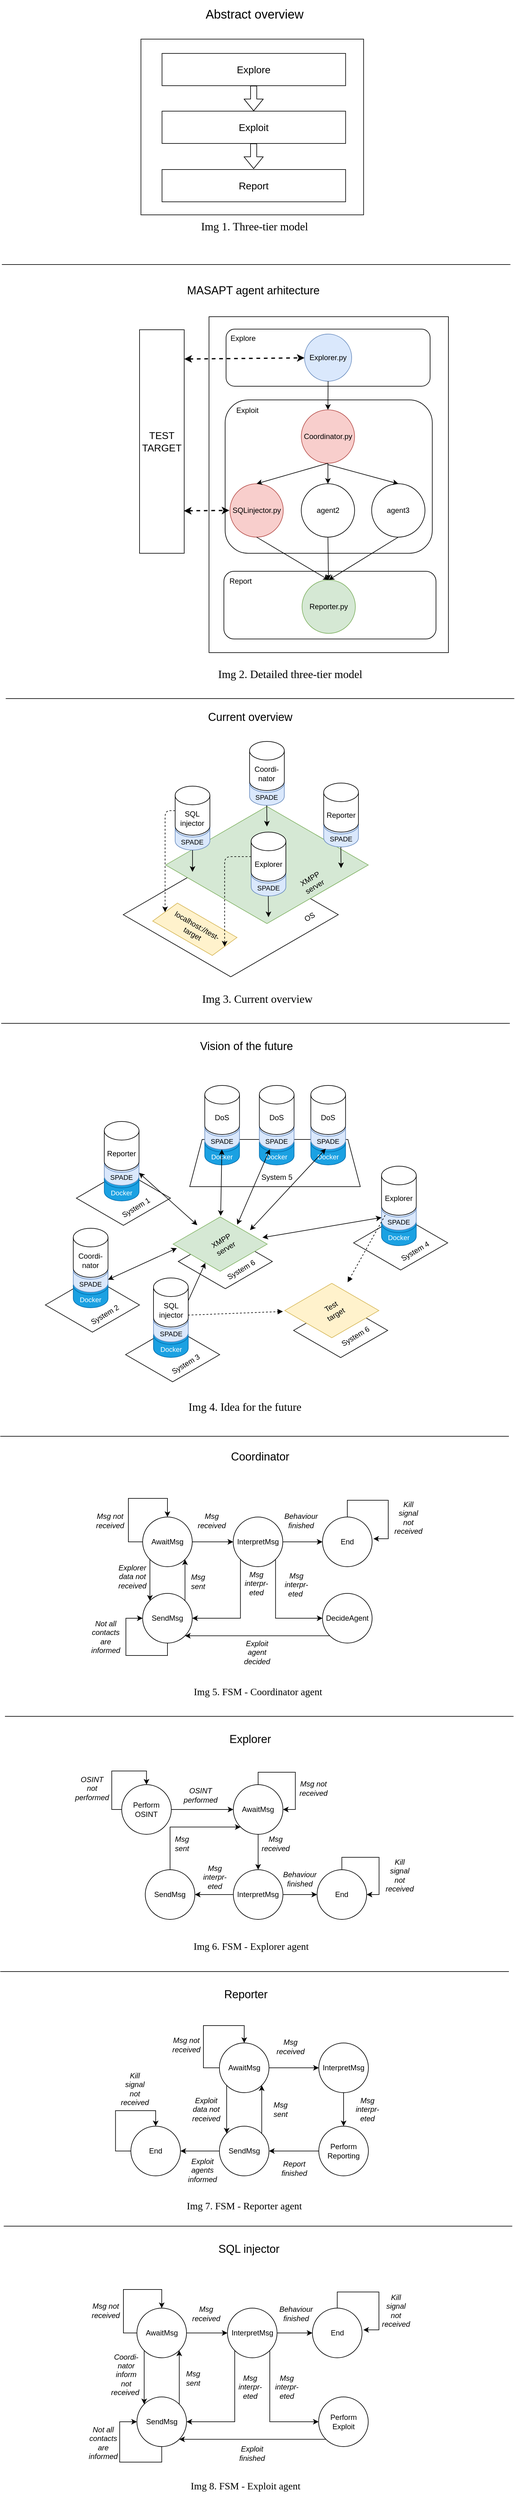 <mxfile version="14.1.8" type="device"><diagram id="FxJzbvvIE2yFaU8zXdoV" name="Page-1"><mxGraphModel dx="1384" dy="1222" grid="0" gridSize="10" guides="1" tooltips="1" connect="1" arrows="1" fold="1" page="0" pageScale="1" pageWidth="827" pageHeight="1169" math="0" shadow="0"><root><mxCell id="0"/><mxCell id="1" parent="0"/><mxCell id="QVw_ToYS_bA-EPzy2Ftx-1" value="" style="whiteSpace=wrap;html=1;" parent="1" vertex="1"><mxGeometry x="228.25" y="26" width="359" height="283" as="geometry"/></mxCell><mxCell id="QVw_ToYS_bA-EPzy2Ftx-2" value="&lt;font style=&quot;font-size: 20px&quot;&gt;Abstract overview&lt;/font&gt;" style="text;html=1;strokeColor=none;fillColor=none;align=center;verticalAlign=middle;whiteSpace=wrap;" parent="1" vertex="1"><mxGeometry x="322.25" y="-37" width="179" height="44" as="geometry"/></mxCell><mxCell id="QVw_ToYS_bA-EPzy2Ftx-3" value="&lt;font style=&quot;font-size: 16px&quot;&gt;Explore&lt;/font&gt;" style="whiteSpace=wrap;html=1;" parent="1" vertex="1"><mxGeometry x="262.25" y="49" width="296" height="52" as="geometry"/></mxCell><mxCell id="QVw_ToYS_bA-EPzy2Ftx-5" value="&lt;span style=&quot;font-size: 16px&quot;&gt;Exploit&lt;/span&gt;" style="whiteSpace=wrap;html=1;" parent="1" vertex="1"><mxGeometry x="262.25" y="142" width="296" height="52" as="geometry"/></mxCell><mxCell id="QVw_ToYS_bA-EPzy2Ftx-6" value="&lt;font style=&quot;font-size: 16px&quot;&gt;Report&lt;/font&gt;" style="whiteSpace=wrap;html=1;" parent="1" vertex="1"><mxGeometry x="262.25" y="236" width="296" height="52" as="geometry"/></mxCell><mxCell id="QVw_ToYS_bA-EPzy2Ftx-9" value="" style="endArrow=none;html=1;" parent="1" edge="1"><mxGeometry width="50" height="50" relative="1" as="geometry"><mxPoint x="4" y="389" as="sourcePoint"/><mxPoint x="824" y="389" as="targetPoint"/></mxGeometry></mxCell><mxCell id="QVw_ToYS_bA-EPzy2Ftx-10" value="&lt;font style=&quot;font-size: 18px&quot;&gt;MASAPT agent arhitecture&lt;/font&gt;" style="text;html=1;strokeColor=none;fillColor=none;align=center;verticalAlign=middle;whiteSpace=wrap;" parent="1" vertex="1"><mxGeometry x="291" y="421" width="237" height="20" as="geometry"/></mxCell><mxCell id="QVw_ToYS_bA-EPzy2Ftx-54" value="" style="endArrow=none;html=1;" parent="1" edge="1"><mxGeometry width="50" height="50" relative="1" as="geometry"><mxPoint x="10.25" y="1088" as="sourcePoint"/><mxPoint x="830.25" y="1088" as="targetPoint"/></mxGeometry></mxCell><mxCell id="hjxDnS6EeSGfOHtBVhRg-4" value="&lt;font style=&quot;font-size: 18px&quot;&gt;Current overview&lt;/font&gt;" style="text;html=1;strokeColor=none;fillColor=none;align=center;verticalAlign=middle;whiteSpace=wrap;" vertex="1" parent="1"><mxGeometry x="286" y="1108" width="237" height="20" as="geometry"/></mxCell><mxCell id="hjxDnS6EeSGfOHtBVhRg-83" value="" style="group" vertex="1" connectable="0" parent="1"><mxGeometry x="199.75" y="1157" width="395.01" height="383" as="geometry"/></mxCell><mxCell id="hjxDnS6EeSGfOHtBVhRg-20" value="" style="html=1;whiteSpace=wrap;aspect=fixed;shape=isoRectangle;shadow=0;glass=0;sketch=0;" vertex="1" parent="hjxDnS6EeSGfOHtBVhRg-83"><mxGeometry y="175" width="346.67" height="208" as="geometry"/></mxCell><mxCell id="hjxDnS6EeSGfOHtBVhRg-77" value="OS" style="text;html=1;strokeColor=none;fillColor=none;align=center;verticalAlign=middle;whiteSpace=wrap;shadow=0;glass=0;sketch=0;fontSize=12;rotation=329;direction=east;" vertex="1" parent="hjxDnS6EeSGfOHtBVhRg-83"><mxGeometry x="272.75" y="273" width="55" height="20" as="geometry"/></mxCell><mxCell id="hjxDnS6EeSGfOHtBVhRg-22" value="" style="html=1;whiteSpace=wrap;aspect=fixed;shape=isoRectangle;shadow=0;glass=0;sketch=0;fillColor=#d5e8d4;strokeColor=#82b366;" vertex="1" parent="hjxDnS6EeSGfOHtBVhRg-83"><mxGeometry x="68.34" y="101" width="326.67" height="196" as="geometry"/></mxCell><mxCell id="hjxDnS6EeSGfOHtBVhRg-48" value="XMPP server" style="text;html=1;strokeColor=none;fillColor=none;align=center;verticalAlign=middle;whiteSpace=wrap;shadow=0;glass=0;sketch=0;fontSize=12;rotation=329;direction=east;" vertex="1" parent="hjxDnS6EeSGfOHtBVhRg-83"><mxGeometry x="277.67" y="217" width="55" height="20" as="geometry"/></mxCell><mxCell id="hjxDnS6EeSGfOHtBVhRg-65" value="" style="group" vertex="1" connectable="0" parent="hjxDnS6EeSGfOHtBVhRg-83"><mxGeometry x="203.67" width="56" height="137" as="geometry"/></mxCell><mxCell id="hjxDnS6EeSGfOHtBVhRg-57" value="" style="group" vertex="1" connectable="0" parent="hjxDnS6EeSGfOHtBVhRg-65"><mxGeometry width="56" height="103" as="geometry"/></mxCell><mxCell id="hjxDnS6EeSGfOHtBVhRg-42" value="SPADE" style="shape=cylinder3;whiteSpace=wrap;html=1;boundedLbl=1;backgroundOutline=1;size=15;shadow=0;glass=0;sketch=0;fillColor=#dae8fc;strokeColor=#6c8ebf;fontSize=11;" vertex="1" parent="hjxDnS6EeSGfOHtBVhRg-57"><mxGeometry y="52" width="56" height="51" as="geometry"/></mxCell><mxCell id="hjxDnS6EeSGfOHtBVhRg-43" value="Coordi-nator" style="shape=cylinder3;whiteSpace=wrap;html=1;boundedLbl=1;backgroundOutline=1;size=15;shadow=0;glass=0;sketch=0;" vertex="1" parent="hjxDnS6EeSGfOHtBVhRg-57"><mxGeometry width="56" height="79" as="geometry"/></mxCell><mxCell id="hjxDnS6EeSGfOHtBVhRg-64" value="" style="endArrow=classic;html=1;fontSize=12;exitX=0.5;exitY=1;exitDx=0;exitDy=0;exitPerimeter=0;" edge="1" parent="hjxDnS6EeSGfOHtBVhRg-65"><mxGeometry width="50" height="50" relative="1" as="geometry"><mxPoint x="27.66" y="103.0" as="sourcePoint"/><mxPoint x="28" y="137" as="targetPoint"/><Array as="points"/></mxGeometry></mxCell><mxCell id="hjxDnS6EeSGfOHtBVhRg-66" value="" style="group" vertex="1" connectable="0" parent="hjxDnS6EeSGfOHtBVhRg-83"><mxGeometry x="83.67" y="72" width="56.0" height="138" as="geometry"/></mxCell><mxCell id="hjxDnS6EeSGfOHtBVhRg-49" value="" style="group" vertex="1" connectable="0" parent="hjxDnS6EeSGfOHtBVhRg-66"><mxGeometry width="56.0" height="103" as="geometry"/></mxCell><mxCell id="hjxDnS6EeSGfOHtBVhRg-30" value="SPADE" style="shape=cylinder3;whiteSpace=wrap;html=1;boundedLbl=1;backgroundOutline=1;size=15;shadow=0;glass=0;sketch=0;fillColor=#dae8fc;strokeColor=#6c8ebf;fontSize=11;" vertex="1" parent="hjxDnS6EeSGfOHtBVhRg-49"><mxGeometry y="52" width="56" height="51" as="geometry"/></mxCell><mxCell id="hjxDnS6EeSGfOHtBVhRg-21" value="SQL injector" style="shape=cylinder3;whiteSpace=wrap;html=1;boundedLbl=1;backgroundOutline=1;size=15;shadow=0;glass=0;sketch=0;" vertex="1" parent="hjxDnS6EeSGfOHtBVhRg-49"><mxGeometry width="56" height="79" as="geometry"/></mxCell><mxCell id="hjxDnS6EeSGfOHtBVhRg-62" value="" style="endArrow=classic;html=1;fontSize=12;exitX=0.5;exitY=1;exitDx=0;exitDy=0;exitPerimeter=0;" edge="1" parent="hjxDnS6EeSGfOHtBVhRg-66" source="hjxDnS6EeSGfOHtBVhRg-30"><mxGeometry width="50" height="50" relative="1" as="geometry"><mxPoint x="33.0" y="197" as="sourcePoint"/><mxPoint x="28.0" y="138" as="targetPoint"/></mxGeometry></mxCell><mxCell id="hjxDnS6EeSGfOHtBVhRg-67" value="" style="group" vertex="1" connectable="0" parent="hjxDnS6EeSGfOHtBVhRg-83"><mxGeometry x="323.17" y="67" width="56" height="137" as="geometry"/></mxCell><mxCell id="hjxDnS6EeSGfOHtBVhRg-68" value="" style="group" vertex="1" connectable="0" parent="hjxDnS6EeSGfOHtBVhRg-67"><mxGeometry width="56" height="103" as="geometry"/></mxCell><mxCell id="hjxDnS6EeSGfOHtBVhRg-69" value="SPADE" style="shape=cylinder3;whiteSpace=wrap;html=1;boundedLbl=1;backgroundOutline=1;size=15;shadow=0;glass=0;sketch=0;fillColor=#dae8fc;strokeColor=#6c8ebf;fontSize=11;" vertex="1" parent="hjxDnS6EeSGfOHtBVhRg-68"><mxGeometry y="52" width="56" height="51" as="geometry"/></mxCell><mxCell id="hjxDnS6EeSGfOHtBVhRg-70" value="Reporter" style="shape=cylinder3;whiteSpace=wrap;html=1;boundedLbl=1;backgroundOutline=1;size=15;shadow=0;glass=0;sketch=0;" vertex="1" parent="hjxDnS6EeSGfOHtBVhRg-68"><mxGeometry width="56" height="79" as="geometry"/></mxCell><mxCell id="hjxDnS6EeSGfOHtBVhRg-71" value="" style="endArrow=classic;html=1;fontSize=12;exitX=0.5;exitY=1;exitDx=0;exitDy=0;exitPerimeter=0;" edge="1" parent="hjxDnS6EeSGfOHtBVhRg-67"><mxGeometry width="50" height="50" relative="1" as="geometry"><mxPoint x="27.66" y="103.0" as="sourcePoint"/><mxPoint x="28" y="137" as="targetPoint"/><Array as="points"/></mxGeometry></mxCell><mxCell id="hjxDnS6EeSGfOHtBVhRg-72" value="" style="group" vertex="1" connectable="0" parent="hjxDnS6EeSGfOHtBVhRg-83"><mxGeometry x="206.18" y="146" width="56" height="137" as="geometry"/></mxCell><mxCell id="hjxDnS6EeSGfOHtBVhRg-73" value="" style="group" vertex="1" connectable="0" parent="hjxDnS6EeSGfOHtBVhRg-72"><mxGeometry width="56" height="103" as="geometry"/></mxCell><mxCell id="hjxDnS6EeSGfOHtBVhRg-74" value="SPADE" style="shape=cylinder3;whiteSpace=wrap;html=1;boundedLbl=1;backgroundOutline=1;size=15;shadow=0;glass=0;sketch=0;fillColor=#dae8fc;strokeColor=#6c8ebf;fontSize=11;" vertex="1" parent="hjxDnS6EeSGfOHtBVhRg-73"><mxGeometry y="52" width="56" height="51" as="geometry"/></mxCell><mxCell id="hjxDnS6EeSGfOHtBVhRg-75" value="Explorer" style="shape=cylinder3;whiteSpace=wrap;html=1;boundedLbl=1;backgroundOutline=1;size=15;shadow=0;glass=0;sketch=0;" vertex="1" parent="hjxDnS6EeSGfOHtBVhRg-73"><mxGeometry width="56" height="79" as="geometry"/></mxCell><mxCell id="hjxDnS6EeSGfOHtBVhRg-76" value="" style="endArrow=classic;html=1;fontSize=12;exitX=0.5;exitY=1;exitDx=0;exitDy=0;exitPerimeter=0;" edge="1" parent="hjxDnS6EeSGfOHtBVhRg-72"><mxGeometry width="50" height="50" relative="1" as="geometry"><mxPoint x="27.66" y="103.0" as="sourcePoint"/><mxPoint x="28" y="137" as="targetPoint"/><Array as="points"/></mxGeometry></mxCell><mxCell id="hjxDnS6EeSGfOHtBVhRg-79" value="localhost://test-&lt;br&gt;target" style="shape=parallelogram;perimeter=parallelogramPerimeter;whiteSpace=wrap;html=1;fixedSize=1;shadow=0;glass=0;sketch=0;fontSize=12;rotation=30;fillColor=#fff2cc;strokeColor=#d6b656;" vertex="1" parent="hjxDnS6EeSGfOHtBVhRg-83"><mxGeometry x="50" y="280" width="130.87" height="45" as="geometry"/></mxCell><mxCell id="hjxDnS6EeSGfOHtBVhRg-81" value="" style="edgeStyle=segmentEdgeStyle;endArrow=classic;html=1;fontSize=12;exitX=0;exitY=0.5;exitDx=0;exitDy=0;exitPerimeter=0;entryX=0;entryY=0.5;entryDx=0;entryDy=0;dashed=1;" edge="1" parent="hjxDnS6EeSGfOHtBVhRg-83" source="hjxDnS6EeSGfOHtBVhRg-21" target="hjxDnS6EeSGfOHtBVhRg-79"><mxGeometry width="50" height="50" relative="1" as="geometry"><mxPoint x="522.67" y="90" as="sourcePoint"/><mxPoint x="54.67" y="142" as="targetPoint"/></mxGeometry></mxCell><mxCell id="hjxDnS6EeSGfOHtBVhRg-82" value="" style="edgeStyle=segmentEdgeStyle;endArrow=classic;html=1;fontSize=12;exitX=0;exitY=0.5;exitDx=0;exitDy=0;exitPerimeter=0;entryX=1;entryY=0.5;entryDx=0;entryDy=0;dashed=1;" edge="1" parent="hjxDnS6EeSGfOHtBVhRg-83" source="hjxDnS6EeSGfOHtBVhRg-75" target="hjxDnS6EeSGfOHtBVhRg-79"><mxGeometry width="50" height="50" relative="1" as="geometry"><mxPoint x="362.67" y="403" as="sourcePoint"/><mxPoint x="412.67" y="353" as="targetPoint"/><Array as="points"><mxPoint x="163" y="186"/></Array></mxGeometry></mxCell><mxCell id="hjxDnS6EeSGfOHtBVhRg-84" value="&lt;font style=&quot;font-size: 18px&quot;&gt;Vision of the future&lt;/font&gt;" style="text;html=1;strokeColor=none;fillColor=none;align=center;verticalAlign=middle;whiteSpace=wrap;" vertex="1" parent="1"><mxGeometry x="280" y="1638" width="237" height="20" as="geometry"/></mxCell><mxCell id="hjxDnS6EeSGfOHtBVhRg-113" value="" style="endArrow=none;html=1;" edge="1" parent="1"><mxGeometry width="50" height="50" relative="1" as="geometry"><mxPoint x="3" y="1611" as="sourcePoint"/><mxPoint x="823" y="1611" as="targetPoint"/></mxGeometry></mxCell><mxCell id="hjxDnS6EeSGfOHtBVhRg-197" value="" style="group" vertex="1" connectable="0" parent="1"><mxGeometry x="74.17" y="1711" width="648.67" height="479" as="geometry"/></mxCell><mxCell id="hjxDnS6EeSGfOHtBVhRg-170" value="" style="html=1;whiteSpace=wrap;aspect=fixed;shape=isoRectangle;shadow=0;glass=0;sketch=0;fontSize=12;" vertex="1" parent="hjxDnS6EeSGfOHtBVhRg-197"><mxGeometry x="400.25" y="349" width="151.67" height="91" as="geometry"/></mxCell><mxCell id="hjxDnS6EeSGfOHtBVhRg-146" value="" style="group" vertex="1" connectable="0" parent="hjxDnS6EeSGfOHtBVhRg-197"><mxGeometry x="206" y="210" width="160" height="118.98" as="geometry"/></mxCell><mxCell id="hjxDnS6EeSGfOHtBVhRg-143" value="" style="html=1;whiteSpace=wrap;aspect=fixed;shape=isoRectangle;shadow=0;glass=0;sketch=0;fontSize=12;" vertex="1" parent="hjxDnS6EeSGfOHtBVhRg-146"><mxGeometry x="8.33" y="27.98" width="151.67" height="91" as="geometry"/></mxCell><mxCell id="hjxDnS6EeSGfOHtBVhRg-89" value="System 6" style="text;html=1;strokeColor=none;fillColor=none;align=center;verticalAlign=middle;whiteSpace=wrap;shadow=0;glass=0;sketch=0;fontSize=12;rotation=329;direction=east;" vertex="1" parent="hjxDnS6EeSGfOHtBVhRg-146"><mxGeometry x="76.43" y="77.33" width="66" height="19" as="geometry"/></mxCell><mxCell id="hjxDnS6EeSGfOHtBVhRg-144" value="" style="html=1;whiteSpace=wrap;aspect=fixed;shape=isoRectangle;shadow=0;glass=0;sketch=0;fontSize=12;fillColor=#d5e8d4;strokeColor=#82b366;" vertex="1" parent="hjxDnS6EeSGfOHtBVhRg-146"><mxGeometry width="151.67" height="91" as="geometry"/></mxCell><mxCell id="hjxDnS6EeSGfOHtBVhRg-145" value="XMPP server" style="text;html=1;strokeColor=none;fillColor=none;align=center;verticalAlign=middle;whiteSpace=wrap;shadow=0;glass=0;sketch=0;fontSize=12;rotation=329;direction=east;" vertex="1" parent="hjxDnS6EeSGfOHtBVhRg-146"><mxGeometry x="59" y="36" width="44" height="19" as="geometry"/></mxCell><mxCell id="hjxDnS6EeSGfOHtBVhRg-171" value="" style="group" vertex="1" connectable="0" parent="hjxDnS6EeSGfOHtBVhRg-197"><mxGeometry x="497" y="130" width="151.67" height="169" as="geometry"/></mxCell><mxCell id="hjxDnS6EeSGfOHtBVhRg-160" value="" style="html=1;whiteSpace=wrap;aspect=fixed;shape=isoRectangle;shadow=0;glass=0;sketch=0;fontSize=12;" vertex="1" parent="hjxDnS6EeSGfOHtBVhRg-171"><mxGeometry y="78" width="151.67" height="91" as="geometry"/></mxCell><mxCell id="hjxDnS6EeSGfOHtBVhRg-161" value="" style="group" vertex="1" connectable="0" parent="hjxDnS6EeSGfOHtBVhRg-171"><mxGeometry x="45" width="56" height="128" as="geometry"/></mxCell><mxCell id="hjxDnS6EeSGfOHtBVhRg-162" value="Docker" style="shape=cylinder3;whiteSpace=wrap;html=1;boundedLbl=1;backgroundOutline=1;size=15;shadow=0;glass=0;sketch=0;fillColor=#1ba1e2;strokeColor=#006EAF;fontSize=11;fontColor=#ffffff;" vertex="1" parent="hjxDnS6EeSGfOHtBVhRg-161"><mxGeometry y="77" width="56" height="51" as="geometry"/></mxCell><mxCell id="hjxDnS6EeSGfOHtBVhRg-163" value="SPADE" style="shape=cylinder3;whiteSpace=wrap;html=1;boundedLbl=1;backgroundOutline=1;size=15;shadow=0;glass=0;sketch=0;fillColor=#dae8fc;strokeColor=#6c8ebf;fontSize=11;" vertex="1" parent="hjxDnS6EeSGfOHtBVhRg-161"><mxGeometry y="52" width="56" height="51" as="geometry"/></mxCell><mxCell id="hjxDnS6EeSGfOHtBVhRg-164" value="Explorer" style="shape=cylinder3;whiteSpace=wrap;html=1;boundedLbl=1;backgroundOutline=1;size=15;shadow=0;glass=0;sketch=0;" vertex="1" parent="hjxDnS6EeSGfOHtBVhRg-161"><mxGeometry width="56" height="79" as="geometry"/></mxCell><mxCell id="hjxDnS6EeSGfOHtBVhRg-165" value="System 4" style="text;html=1;strokeColor=none;fillColor=none;align=center;verticalAlign=middle;whiteSpace=wrap;shadow=0;glass=0;sketch=0;fontSize=12;rotation=329;direction=east;" vertex="1" parent="hjxDnS6EeSGfOHtBVhRg-171"><mxGeometry x="68.79" y="127.62" width="61" height="19" as="geometry"/></mxCell><mxCell id="hjxDnS6EeSGfOHtBVhRg-173" value="" style="group" vertex="1" connectable="0" parent="hjxDnS6EeSGfOHtBVhRg-197"><mxGeometry y="230" width="151.67" height="169" as="geometry"/></mxCell><mxCell id="hjxDnS6EeSGfOHtBVhRg-148" value="" style="html=1;whiteSpace=wrap;aspect=fixed;shape=isoRectangle;shadow=0;glass=0;sketch=0;fontSize=12;" vertex="1" parent="hjxDnS6EeSGfOHtBVhRg-173"><mxGeometry y="78" width="151.67" height="91" as="geometry"/></mxCell><mxCell id="hjxDnS6EeSGfOHtBVhRg-149" value="" style="group" vertex="1" connectable="0" parent="hjxDnS6EeSGfOHtBVhRg-173"><mxGeometry x="45" width="56" height="128" as="geometry"/></mxCell><mxCell id="hjxDnS6EeSGfOHtBVhRg-150" value="Docker" style="shape=cylinder3;whiteSpace=wrap;html=1;boundedLbl=1;backgroundOutline=1;size=15;shadow=0;glass=0;sketch=0;fillColor=#1ba1e2;strokeColor=#006EAF;fontSize=11;fontColor=#ffffff;" vertex="1" parent="hjxDnS6EeSGfOHtBVhRg-149"><mxGeometry y="77" width="56" height="51" as="geometry"/></mxCell><mxCell id="hjxDnS6EeSGfOHtBVhRg-151" value="SPADE" style="shape=cylinder3;whiteSpace=wrap;html=1;boundedLbl=1;backgroundOutline=1;size=15;shadow=0;glass=0;sketch=0;fillColor=#dae8fc;strokeColor=#6c8ebf;fontSize=11;" vertex="1" parent="hjxDnS6EeSGfOHtBVhRg-149"><mxGeometry y="52" width="56" height="51" as="geometry"/></mxCell><mxCell id="hjxDnS6EeSGfOHtBVhRg-152" value="Coordi-nator" style="shape=cylinder3;whiteSpace=wrap;html=1;boundedLbl=1;backgroundOutline=1;size=15;shadow=0;glass=0;sketch=0;" vertex="1" parent="hjxDnS6EeSGfOHtBVhRg-149"><mxGeometry width="56" height="79" as="geometry"/></mxCell><mxCell id="hjxDnS6EeSGfOHtBVhRg-153" value="System 2" style="text;html=1;strokeColor=none;fillColor=none;align=center;verticalAlign=middle;whiteSpace=wrap;shadow=0;glass=0;sketch=0;fontSize=12;rotation=329;direction=east;" vertex="1" parent="hjxDnS6EeSGfOHtBVhRg-173"><mxGeometry x="69.29" y="129.42" width="54" height="19" as="geometry"/></mxCell><mxCell id="hjxDnS6EeSGfOHtBVhRg-174" value="" style="group" vertex="1" connectable="0" parent="hjxDnS6EeSGfOHtBVhRg-197"><mxGeometry x="50" y="58" width="151.67" height="169" as="geometry"/></mxCell><mxCell id="hjxDnS6EeSGfOHtBVhRg-119" value="" style="html=1;whiteSpace=wrap;aspect=fixed;shape=isoRectangle;shadow=0;glass=0;sketch=0;fontSize=12;" vertex="1" parent="hjxDnS6EeSGfOHtBVhRg-174"><mxGeometry y="78" width="151.67" height="91" as="geometry"/></mxCell><mxCell id="hjxDnS6EeSGfOHtBVhRg-118" value="" style="group" vertex="1" connectable="0" parent="hjxDnS6EeSGfOHtBVhRg-174"><mxGeometry x="45" width="56" height="128" as="geometry"/></mxCell><mxCell id="hjxDnS6EeSGfOHtBVhRg-117" value="Docker" style="shape=cylinder3;whiteSpace=wrap;html=1;boundedLbl=1;backgroundOutline=1;size=15;shadow=0;glass=0;sketch=0;fillColor=#1ba1e2;strokeColor=#006EAF;fontSize=11;fontColor=#ffffff;" vertex="1" parent="hjxDnS6EeSGfOHtBVhRg-118"><mxGeometry y="77" width="56" height="51" as="geometry"/></mxCell><mxCell id="hjxDnS6EeSGfOHtBVhRg-102" value="SPADE" style="shape=cylinder3;whiteSpace=wrap;html=1;boundedLbl=1;backgroundOutline=1;size=15;shadow=0;glass=0;sketch=0;fillColor=#dae8fc;strokeColor=#6c8ebf;fontSize=11;" vertex="1" parent="hjxDnS6EeSGfOHtBVhRg-118"><mxGeometry y="52" width="56" height="51" as="geometry"/></mxCell><mxCell id="hjxDnS6EeSGfOHtBVhRg-103" value="Reporter" style="shape=cylinder3;whiteSpace=wrap;html=1;boundedLbl=1;backgroundOutline=1;size=15;shadow=0;glass=0;sketch=0;" vertex="1" parent="hjxDnS6EeSGfOHtBVhRg-118"><mxGeometry width="56" height="79" as="geometry"/></mxCell><mxCell id="hjxDnS6EeSGfOHtBVhRg-147" value="System 1" style="text;html=1;strokeColor=none;fillColor=none;align=center;verticalAlign=middle;whiteSpace=wrap;shadow=0;glass=0;sketch=0;fontSize=12;rotation=329;direction=east;" vertex="1" parent="hjxDnS6EeSGfOHtBVhRg-174"><mxGeometry x="69.36" y="129.68" width="53" height="19" as="geometry"/></mxCell><mxCell id="hjxDnS6EeSGfOHtBVhRg-175" value="" style="group" vertex="1" connectable="0" parent="hjxDnS6EeSGfOHtBVhRg-197"><mxGeometry x="232.75" width="275" height="163" as="geometry"/></mxCell><mxCell id="hjxDnS6EeSGfOHtBVhRg-168" value="" style="shape=trapezoid;perimeter=trapezoidPerimeter;whiteSpace=wrap;html=1;fixedSize=1;rounded=0;shadow=0;glass=0;sketch=0;fontSize=12;rotation=0;" vertex="1" parent="hjxDnS6EeSGfOHtBVhRg-175"><mxGeometry y="87" width="275" height="76" as="geometry"/></mxCell><mxCell id="hjxDnS6EeSGfOHtBVhRg-128" value="" style="group" vertex="1" connectable="0" parent="hjxDnS6EeSGfOHtBVhRg-175"><mxGeometry x="24.25" width="56" height="128" as="geometry"/></mxCell><mxCell id="hjxDnS6EeSGfOHtBVhRg-129" value="Docker" style="shape=cylinder3;whiteSpace=wrap;html=1;boundedLbl=1;backgroundOutline=1;size=15;shadow=0;glass=0;sketch=0;fillColor=#1ba1e2;strokeColor=#006EAF;fontSize=11;fontColor=#ffffff;" vertex="1" parent="hjxDnS6EeSGfOHtBVhRg-128"><mxGeometry y="77" width="56" height="51" as="geometry"/></mxCell><mxCell id="hjxDnS6EeSGfOHtBVhRg-130" value="SPADE" style="shape=cylinder3;whiteSpace=wrap;html=1;boundedLbl=1;backgroundOutline=1;size=15;shadow=0;glass=0;sketch=0;fillColor=#dae8fc;strokeColor=#6c8ebf;fontSize=11;" vertex="1" parent="hjxDnS6EeSGfOHtBVhRg-128"><mxGeometry y="52" width="56" height="51" as="geometry"/></mxCell><mxCell id="hjxDnS6EeSGfOHtBVhRg-131" value="DoS" style="shape=cylinder3;whiteSpace=wrap;html=1;boundedLbl=1;backgroundOutline=1;size=15;shadow=0;glass=0;sketch=0;" vertex="1" parent="hjxDnS6EeSGfOHtBVhRg-128"><mxGeometry width="56" height="79" as="geometry"/></mxCell><mxCell id="hjxDnS6EeSGfOHtBVhRg-132" value="" style="group" vertex="1" connectable="0" parent="hjxDnS6EeSGfOHtBVhRg-175"><mxGeometry x="112.25" width="56" height="128" as="geometry"/></mxCell><mxCell id="hjxDnS6EeSGfOHtBVhRg-133" value="Docker" style="shape=cylinder3;whiteSpace=wrap;html=1;boundedLbl=1;backgroundOutline=1;size=15;shadow=0;glass=0;sketch=0;fillColor=#1ba1e2;strokeColor=#006EAF;fontSize=11;fontColor=#ffffff;" vertex="1" parent="hjxDnS6EeSGfOHtBVhRg-132"><mxGeometry y="77" width="56" height="51" as="geometry"/></mxCell><mxCell id="hjxDnS6EeSGfOHtBVhRg-134" value="SPADE" style="shape=cylinder3;whiteSpace=wrap;html=1;boundedLbl=1;backgroundOutline=1;size=15;shadow=0;glass=0;sketch=0;fillColor=#dae8fc;strokeColor=#6c8ebf;fontSize=11;" vertex="1" parent="hjxDnS6EeSGfOHtBVhRg-132"><mxGeometry y="52" width="56" height="51" as="geometry"/></mxCell><mxCell id="hjxDnS6EeSGfOHtBVhRg-135" value="DoS" style="shape=cylinder3;whiteSpace=wrap;html=1;boundedLbl=1;backgroundOutline=1;size=15;shadow=0;glass=0;sketch=0;" vertex="1" parent="hjxDnS6EeSGfOHtBVhRg-132"><mxGeometry width="56" height="79" as="geometry"/></mxCell><mxCell id="hjxDnS6EeSGfOHtBVhRg-136" value="" style="group" vertex="1" connectable="0" parent="hjxDnS6EeSGfOHtBVhRg-175"><mxGeometry x="195.25" width="56" height="128" as="geometry"/></mxCell><mxCell id="hjxDnS6EeSGfOHtBVhRg-137" value="Docker" style="shape=cylinder3;whiteSpace=wrap;html=1;boundedLbl=1;backgroundOutline=1;size=15;shadow=0;glass=0;sketch=0;fillColor=#1ba1e2;strokeColor=#006EAF;fontSize=11;fontColor=#ffffff;" vertex="1" parent="hjxDnS6EeSGfOHtBVhRg-136"><mxGeometry y="77" width="56" height="51" as="geometry"/></mxCell><mxCell id="hjxDnS6EeSGfOHtBVhRg-138" value="SPADE" style="shape=cylinder3;whiteSpace=wrap;html=1;boundedLbl=1;backgroundOutline=1;size=15;shadow=0;glass=0;sketch=0;fillColor=#dae8fc;strokeColor=#6c8ebf;fontSize=11;" vertex="1" parent="hjxDnS6EeSGfOHtBVhRg-136"><mxGeometry y="52" width="56" height="51" as="geometry"/></mxCell><mxCell id="hjxDnS6EeSGfOHtBVhRg-139" value="DoS" style="shape=cylinder3;whiteSpace=wrap;html=1;boundedLbl=1;backgroundOutline=1;size=15;shadow=0;glass=0;sketch=0;" vertex="1" parent="hjxDnS6EeSGfOHtBVhRg-136"><mxGeometry width="56" height="79" as="geometry"/></mxCell><mxCell id="hjxDnS6EeSGfOHtBVhRg-142" value="System 5" style="text;html=1;strokeColor=none;fillColor=none;align=center;verticalAlign=middle;whiteSpace=wrap;shadow=0;glass=0;sketch=0;fontSize=12;rotation=0;direction=east;" vertex="1" parent="hjxDnS6EeSGfOHtBVhRg-175"><mxGeometry x="110.75" y="138" width="59" height="19" as="geometry"/></mxCell><mxCell id="hjxDnS6EeSGfOHtBVhRg-177" value="" style="html=1;whiteSpace=wrap;aspect=fixed;shape=isoRectangle;shadow=0;glass=0;sketch=0;fontSize=12;fillColor=#fff2cc;strokeColor=#d6b656;" vertex="1" parent="hjxDnS6EeSGfOHtBVhRg-197"><mxGeometry x="386" y="317" width="151.67" height="91" as="geometry"/></mxCell><mxCell id="hjxDnS6EeSGfOHtBVhRg-178" value="Test target" style="text;html=1;strokeColor=none;fillColor=none;align=center;verticalAlign=middle;whiteSpace=wrap;shadow=0;glass=0;sketch=0;fontSize=12;rotation=329;direction=east;" vertex="1" parent="hjxDnS6EeSGfOHtBVhRg-197"><mxGeometry x="438" y="349" width="53.16" height="25.64" as="geometry"/></mxCell><mxCell id="hjxDnS6EeSGfOHtBVhRg-186" value="System 6" style="text;html=1;strokeColor=none;fillColor=none;align=center;verticalAlign=middle;whiteSpace=wrap;shadow=0;glass=0;sketch=0;fontSize=12;rotation=329;direction=east;" vertex="1" parent="hjxDnS6EeSGfOHtBVhRg-197"><mxGeometry x="467" y="394" width="66" height="19" as="geometry"/></mxCell><mxCell id="hjxDnS6EeSGfOHtBVhRg-188" value="" style="endArrow=classic;html=1;fontSize=12;exitX=1;exitY=0;exitDx=0;exitDy=30.75;exitPerimeter=0;startArrow=classic;startFill=1;" edge="1" parent="hjxDnS6EeSGfOHtBVhRg-197" source="hjxDnS6EeSGfOHtBVhRg-102"><mxGeometry width="50" height="50" relative="1" as="geometry"><mxPoint x="-1" y="509" as="sourcePoint"/><mxPoint x="245" y="225" as="targetPoint"/></mxGeometry></mxCell><mxCell id="hjxDnS6EeSGfOHtBVhRg-189" value="" style="endArrow=classic;html=1;fontSize=12;exitX=1;exitY=0;exitDx=0;exitDy=30.75;exitPerimeter=0;startArrow=classic;startFill=1;" edge="1" parent="hjxDnS6EeSGfOHtBVhRg-197" source="hjxDnS6EeSGfOHtBVhRg-151"><mxGeometry width="50" height="50" relative="1" as="geometry"><mxPoint x="161" y="150.75" as="sourcePoint"/><mxPoint x="212" y="262" as="targetPoint"/></mxGeometry></mxCell><mxCell id="hjxDnS6EeSGfOHtBVhRg-190" value="" style="endArrow=classic;html=1;fontSize=12;exitX=0.634;exitY=1.038;exitDx=0;exitDy=0;exitPerimeter=0;startArrow=classic;startFill=1;entryX=0.342;entryY=0.834;entryDx=0;entryDy=0;entryPerimeter=0;" edge="1" parent="hjxDnS6EeSGfOHtBVhRg-197" source="hjxDnS6EeSGfOHtBVhRg-158" target="hjxDnS6EeSGfOHtBVhRg-144"><mxGeometry width="50" height="50" relative="1" as="geometry"><mxPoint x="330.0" y="336.24" as="sourcePoint"/><mxPoint x="346" y="326" as="targetPoint"/></mxGeometry></mxCell><mxCell id="hjxDnS6EeSGfOHtBVhRg-172" value="" style="group" vertex="1" connectable="0" parent="hjxDnS6EeSGfOHtBVhRg-197"><mxGeometry x="129.33" y="310" width="151.67" height="169" as="geometry"/></mxCell><mxCell id="hjxDnS6EeSGfOHtBVhRg-154" value="" style="html=1;whiteSpace=wrap;aspect=fixed;shape=isoRectangle;shadow=0;glass=0;sketch=0;fontSize=12;" vertex="1" parent="hjxDnS6EeSGfOHtBVhRg-172"><mxGeometry y="78" width="151.67" height="91" as="geometry"/></mxCell><mxCell id="hjxDnS6EeSGfOHtBVhRg-155" value="" style="group" vertex="1" connectable="0" parent="hjxDnS6EeSGfOHtBVhRg-172"><mxGeometry x="45" width="56" height="128" as="geometry"/></mxCell><mxCell id="hjxDnS6EeSGfOHtBVhRg-156" value="Docker" style="shape=cylinder3;whiteSpace=wrap;html=1;boundedLbl=1;backgroundOutline=1;size=15;shadow=0;glass=0;sketch=0;fillColor=#1ba1e2;strokeColor=#006EAF;fontSize=11;fontColor=#ffffff;" vertex="1" parent="hjxDnS6EeSGfOHtBVhRg-155"><mxGeometry y="77" width="56" height="51" as="geometry"/></mxCell><mxCell id="hjxDnS6EeSGfOHtBVhRg-157" value="SPADE" style="shape=cylinder3;whiteSpace=wrap;html=1;boundedLbl=1;backgroundOutline=1;size=15;shadow=0;glass=0;sketch=0;fillColor=#dae8fc;strokeColor=#6c8ebf;fontSize=11;" vertex="1" parent="hjxDnS6EeSGfOHtBVhRg-155"><mxGeometry y="52" width="56" height="51" as="geometry"/></mxCell><mxCell id="hjxDnS6EeSGfOHtBVhRg-158" value="SQL injector" style="shape=cylinder3;whiteSpace=wrap;html=1;boundedLbl=1;backgroundOutline=1;size=15;shadow=0;glass=0;sketch=0;" vertex="1" parent="hjxDnS6EeSGfOHtBVhRg-155"><mxGeometry width="56" height="79" as="geometry"/></mxCell><mxCell id="hjxDnS6EeSGfOHtBVhRg-159" value="System 3" style="text;html=1;strokeColor=none;fillColor=none;align=center;verticalAlign=middle;whiteSpace=wrap;shadow=0;glass=0;sketch=0;fontSize=12;rotation=329;direction=east;" vertex="1" parent="hjxDnS6EeSGfOHtBVhRg-172"><mxGeometry x="69.21" y="129.17" width="55" height="19" as="geometry"/></mxCell><mxCell id="hjxDnS6EeSGfOHtBVhRg-191" value="" style="endArrow=block;html=1;fontSize=12;exitX=0.99;exitY=0.758;exitDx=0;exitDy=0;exitPerimeter=0;endFill=1;dashed=1;" edge="1" parent="hjxDnS6EeSGfOHtBVhRg-197" source="hjxDnS6EeSGfOHtBVhRg-158"><mxGeometry width="50" height="50" relative="1" as="geometry"><mxPoint x="304" y="427" as="sourcePoint"/><mxPoint x="383" y="364" as="targetPoint"/></mxGeometry></mxCell><mxCell id="hjxDnS6EeSGfOHtBVhRg-192" value="" style="endArrow=classic;html=1;fontSize=12;startArrow=classic;startFill=1;" edge="1" parent="hjxDnS6EeSGfOHtBVhRg-197" source="hjxDnS6EeSGfOHtBVhRg-144" target="hjxDnS6EeSGfOHtBVhRg-130"><mxGeometry width="50" height="50" relative="1" as="geometry"><mxPoint x="347.89" y="257.24" as="sourcePoint"/><mxPoint x="466.995" y="205.996" as="targetPoint"/></mxGeometry></mxCell><mxCell id="hjxDnS6EeSGfOHtBVhRg-193" value="" style="endArrow=classic;html=1;fontSize=12;startArrow=classic;startFill=1;exitX=0.681;exitY=0.155;exitDx=0;exitDy=0;exitPerimeter=0;" edge="1" parent="hjxDnS6EeSGfOHtBVhRg-197" source="hjxDnS6EeSGfOHtBVhRg-144" target="hjxDnS6EeSGfOHtBVhRg-134"><mxGeometry width="50" height="50" relative="1" as="geometry"><mxPoint x="427.004" y="286" as="sourcePoint"/><mxPoint x="428.907" y="179.0" as="targetPoint"/></mxGeometry></mxCell><mxCell id="hjxDnS6EeSGfOHtBVhRg-194" value="" style="endArrow=classic;html=1;fontSize=12;startArrow=classic;startFill=1;entryX=0.431;entryY=0.978;entryDx=0;entryDy=0;entryPerimeter=0;" edge="1" parent="hjxDnS6EeSGfOHtBVhRg-197" target="hjxDnS6EeSGfOHtBVhRg-138"><mxGeometry width="50" height="50" relative="1" as="geometry"><mxPoint x="330" y="233" as="sourcePoint"/><mxPoint x="304.547" y="123.0" as="targetPoint"/></mxGeometry></mxCell><mxCell id="hjxDnS6EeSGfOHtBVhRg-195" value="" style="endArrow=classic;html=1;fontSize=12;startArrow=classic;startFill=1;entryX=0;entryY=0;entryDx=0;entryDy=30.75;entryPerimeter=0;" edge="1" parent="hjxDnS6EeSGfOHtBVhRg-197" target="hjxDnS6EeSGfOHtBVhRg-163"><mxGeometry width="50" height="50" relative="1" as="geometry"><mxPoint x="350" y="245" as="sourcePoint"/><mxPoint x="314.547" y="133.0" as="targetPoint"/></mxGeometry></mxCell><mxCell id="hjxDnS6EeSGfOHtBVhRg-196" value="" style="endArrow=block;html=1;fontSize=12;endFill=1;dashed=1;" edge="1" parent="hjxDnS6EeSGfOHtBVhRg-197" source="hjxDnS6EeSGfOHtBVhRg-164" target="hjxDnS6EeSGfOHtBVhRg-177"><mxGeometry width="50" height="50" relative="1" as="geometry"><mxPoint x="569" y="328.982" as="sourcePoint"/><mxPoint x="548" y="328" as="targetPoint"/></mxGeometry></mxCell><mxCell id="hjxDnS6EeSGfOHtBVhRg-203" value="" style="shape=flexArrow;endArrow=classic;html=1;fontSize=12;" edge="1" parent="1"><mxGeometry width="50" height="50" relative="1" as="geometry"><mxPoint x="410.01" y="101" as="sourcePoint"/><mxPoint x="410.01" y="142" as="targetPoint"/></mxGeometry></mxCell><mxCell id="hjxDnS6EeSGfOHtBVhRg-204" value="" style="shape=flexArrow;endArrow=classic;html=1;fontSize=12;" edge="1" parent="1"><mxGeometry width="50" height="50" relative="1" as="geometry"><mxPoint x="409.96" y="194" as="sourcePoint"/><mxPoint x="409.96" y="235" as="targetPoint"/></mxGeometry></mxCell><mxCell id="hjxDnS6EeSGfOHtBVhRg-221" style="edgeStyle=orthogonalEdgeStyle;rounded=0;orthogonalLoop=1;jettySize=auto;html=1;exitX=1;exitY=0.5;exitDx=0;exitDy=0;" edge="1" parent="1" source="hjxDnS6EeSGfOHtBVhRg-224" target="hjxDnS6EeSGfOHtBVhRg-228"><mxGeometry relative="1" as="geometry"/></mxCell><mxCell id="hjxDnS6EeSGfOHtBVhRg-222" style="edgeStyle=orthogonalEdgeStyle;rounded=0;orthogonalLoop=1;jettySize=auto;html=1;exitX=0;exitY=1;exitDx=0;exitDy=0;entryX=0;entryY=0;entryDx=0;entryDy=0;" edge="1" parent="1" source="hjxDnS6EeSGfOHtBVhRg-224" target="hjxDnS6EeSGfOHtBVhRg-231"><mxGeometry relative="1" as="geometry"/></mxCell><mxCell id="hjxDnS6EeSGfOHtBVhRg-223" style="edgeStyle=orthogonalEdgeStyle;rounded=0;orthogonalLoop=1;jettySize=auto;html=1;exitX=0;exitY=0.5;exitDx=0;exitDy=0;entryX=0.5;entryY=0;entryDx=0;entryDy=0;" edge="1" parent="1" source="hjxDnS6EeSGfOHtBVhRg-224" target="hjxDnS6EeSGfOHtBVhRg-224"><mxGeometry relative="1" as="geometry"><mxPoint x="271" y="2402" as="targetPoint"/><Array as="points"><mxPoint x="208" y="2446"/><mxPoint x="208" y="2376"/><mxPoint x="271" y="2376"/></Array></mxGeometry></mxCell><mxCell id="hjxDnS6EeSGfOHtBVhRg-224" value="AwaitMsg" style="ellipse;whiteSpace=wrap;html=1;aspect=fixed;" vertex="1" parent="1"><mxGeometry x="231" y="2406" width="80" height="80" as="geometry"/></mxCell><mxCell id="hjxDnS6EeSGfOHtBVhRg-225" style="edgeStyle=orthogonalEdgeStyle;rounded=0;orthogonalLoop=1;jettySize=auto;html=1;exitX=0;exitY=1;exitDx=0;exitDy=0;entryX=1;entryY=0.5;entryDx=0;entryDy=0;" edge="1" parent="1" source="hjxDnS6EeSGfOHtBVhRg-228" target="hjxDnS6EeSGfOHtBVhRg-231"><mxGeometry relative="1" as="geometry"><Array as="points"><mxPoint x="389" y="2569"/></Array></mxGeometry></mxCell><mxCell id="hjxDnS6EeSGfOHtBVhRg-226" style="edgeStyle=orthogonalEdgeStyle;rounded=0;orthogonalLoop=1;jettySize=auto;html=1;exitX=1;exitY=1;exitDx=0;exitDy=0;entryX=0;entryY=0.5;entryDx=0;entryDy=0;" edge="1" parent="1" source="hjxDnS6EeSGfOHtBVhRg-228" target="hjxDnS6EeSGfOHtBVhRg-233"><mxGeometry relative="1" as="geometry"><Array as="points"><mxPoint x="445" y="2569"/></Array></mxGeometry></mxCell><mxCell id="hjxDnS6EeSGfOHtBVhRg-227" style="edgeStyle=orthogonalEdgeStyle;rounded=0;orthogonalLoop=1;jettySize=auto;html=1;exitX=1;exitY=0.5;exitDx=0;exitDy=0;" edge="1" parent="1" source="hjxDnS6EeSGfOHtBVhRg-228" target="hjxDnS6EeSGfOHtBVhRg-235"><mxGeometry relative="1" as="geometry"/></mxCell><mxCell id="hjxDnS6EeSGfOHtBVhRg-228" value="InterpretMsg" style="ellipse;whiteSpace=wrap;html=1;aspect=fixed;" vertex="1" parent="1"><mxGeometry x="377" y="2406" width="80" height="80" as="geometry"/></mxCell><mxCell id="hjxDnS6EeSGfOHtBVhRg-229" style="edgeStyle=orthogonalEdgeStyle;rounded=0;orthogonalLoop=1;jettySize=auto;html=1;exitX=1;exitY=0;exitDx=0;exitDy=0;entryX=1;entryY=1;entryDx=0;entryDy=0;" edge="1" parent="1" source="hjxDnS6EeSGfOHtBVhRg-231" target="hjxDnS6EeSGfOHtBVhRg-224"><mxGeometry relative="1" as="geometry"/></mxCell><mxCell id="hjxDnS6EeSGfOHtBVhRg-230" style="edgeStyle=orthogonalEdgeStyle;rounded=0;orthogonalLoop=1;jettySize=auto;html=1;exitX=0.5;exitY=1;exitDx=0;exitDy=0;entryX=0;entryY=0.5;entryDx=0;entryDy=0;" edge="1" parent="1" source="hjxDnS6EeSGfOHtBVhRg-231" target="hjxDnS6EeSGfOHtBVhRg-231"><mxGeometry relative="1" as="geometry"><mxPoint x="221.345" y="2569.31" as="targetPoint"/><Array as="points"><mxPoint x="271" y="2629"/><mxPoint x="204" y="2629"/><mxPoint x="204" y="2569"/></Array></mxGeometry></mxCell><mxCell id="hjxDnS6EeSGfOHtBVhRg-231" value="SendMsg" style="ellipse;whiteSpace=wrap;html=1;aspect=fixed;" vertex="1" parent="1"><mxGeometry x="231" y="2529" width="80" height="80" as="geometry"/></mxCell><mxCell id="hjxDnS6EeSGfOHtBVhRg-232" style="edgeStyle=orthogonalEdgeStyle;rounded=0;orthogonalLoop=1;jettySize=auto;html=1;exitX=0;exitY=1;exitDx=0;exitDy=0;entryX=1;entryY=1;entryDx=0;entryDy=0;" edge="1" parent="1" source="hjxDnS6EeSGfOHtBVhRg-233" target="hjxDnS6EeSGfOHtBVhRg-231"><mxGeometry relative="1" as="geometry"/></mxCell><mxCell id="hjxDnS6EeSGfOHtBVhRg-233" value="DecideAgent" style="ellipse;whiteSpace=wrap;html=1;aspect=fixed;" vertex="1" parent="1"><mxGeometry x="521" y="2529" width="80" height="80" as="geometry"/></mxCell><mxCell id="hjxDnS6EeSGfOHtBVhRg-234" style="edgeStyle=orthogonalEdgeStyle;rounded=0;orthogonalLoop=1;jettySize=auto;html=1;exitX=0.5;exitY=0;exitDx=0;exitDy=0;" edge="1" parent="1" source="hjxDnS6EeSGfOHtBVhRg-235"><mxGeometry relative="1" as="geometry"><mxPoint x="603" y="2441.034" as="targetPoint"/><Array as="points"><mxPoint x="561" y="2379"/><mxPoint x="627" y="2379"/><mxPoint x="627" y="2441"/></Array></mxGeometry></mxCell><mxCell id="hjxDnS6EeSGfOHtBVhRg-235" value="End" style="ellipse;whiteSpace=wrap;html=1;aspect=fixed;" vertex="1" parent="1"><mxGeometry x="521" y="2406" width="80" height="80" as="geometry"/></mxCell><mxCell id="hjxDnS6EeSGfOHtBVhRg-236" value="&lt;font style=&quot;font-size: 18px&quot;&gt;Coordinator&lt;/font&gt;" style="text;html=1;strokeColor=none;fillColor=none;align=center;verticalAlign=middle;whiteSpace=wrap;" vertex="1" parent="1"><mxGeometry x="301.75" y="2299" width="237" height="20" as="geometry"/></mxCell><mxCell id="hjxDnS6EeSGfOHtBVhRg-237" value="" style="endArrow=none;html=1;" edge="1" parent="1"><mxGeometry width="50" height="50" relative="1" as="geometry"><mxPoint x="1.5" y="2276" as="sourcePoint"/><mxPoint x="821.5" y="2276" as="targetPoint"/></mxGeometry></mxCell><mxCell id="hjxDnS6EeSGfOHtBVhRg-238" value="&lt;font style=&quot;font-size: 18px&quot;&gt;Explorer&lt;/font&gt;" style="text;html=1;strokeColor=none;fillColor=none;align=center;verticalAlign=middle;whiteSpace=wrap;" vertex="1" parent="1"><mxGeometry x="286" y="2754" width="237" height="20" as="geometry"/></mxCell><mxCell id="hjxDnS6EeSGfOHtBVhRg-239" value="" style="endArrow=none;html=1;" edge="1" parent="1"><mxGeometry width="50" height="50" relative="1" as="geometry"><mxPoint x="9.0" y="2727.0" as="sourcePoint"/><mxPoint x="829" y="2727.0" as="targetPoint"/></mxGeometry></mxCell><mxCell id="hjxDnS6EeSGfOHtBVhRg-240" style="edgeStyle=orthogonalEdgeStyle;rounded=0;orthogonalLoop=1;jettySize=auto;html=1;exitX=1;exitY=0.5;exitDx=0;exitDy=0;strokeWidth=1;" edge="1" parent="1" source="hjxDnS6EeSGfOHtBVhRg-242" target="hjxDnS6EeSGfOHtBVhRg-244"><mxGeometry relative="1" as="geometry"/></mxCell><mxCell id="hjxDnS6EeSGfOHtBVhRg-241" style="edgeStyle=orthogonalEdgeStyle;rounded=0;orthogonalLoop=1;jettySize=auto;html=1;exitX=0;exitY=0.5;exitDx=0;exitDy=0;strokeWidth=1;entryX=0.5;entryY=0;entryDx=0;entryDy=0;" edge="1" parent="1" source="hjxDnS6EeSGfOHtBVhRg-242" target="hjxDnS6EeSGfOHtBVhRg-242"><mxGeometry relative="1" as="geometry"><mxPoint x="249.22" y="2827" as="targetPoint"/><Array as="points"><mxPoint x="181.22" y="2877"/><mxPoint x="181.22" y="2815"/><mxPoint x="237.22" y="2815"/></Array></mxGeometry></mxCell><mxCell id="hjxDnS6EeSGfOHtBVhRg-242" value="Perform OSINT" style="ellipse;whiteSpace=wrap;html=1;aspect=fixed;" vertex="1" parent="1"><mxGeometry x="197.22" y="2837" width="80" height="80" as="geometry"/></mxCell><mxCell id="hjxDnS6EeSGfOHtBVhRg-243" style="edgeStyle=orthogonalEdgeStyle;rounded=0;orthogonalLoop=1;jettySize=auto;html=1;exitX=0.5;exitY=1;exitDx=0;exitDy=0;strokeWidth=1;" edge="1" parent="1" source="hjxDnS6EeSGfOHtBVhRg-244" target="hjxDnS6EeSGfOHtBVhRg-247"><mxGeometry relative="1" as="geometry"><mxPoint x="417.22" y="2941" as="sourcePoint"/></mxGeometry></mxCell><mxCell id="hjxDnS6EeSGfOHtBVhRg-244" value="AwaitMsg" style="ellipse;whiteSpace=wrap;html=1;aspect=fixed;" vertex="1" parent="1"><mxGeometry x="377.22" y="2837" width="80" height="80" as="geometry"/></mxCell><mxCell id="hjxDnS6EeSGfOHtBVhRg-245" style="edgeStyle=orthogonalEdgeStyle;rounded=0;orthogonalLoop=1;jettySize=auto;html=1;exitX=1;exitY=0.5;exitDx=0;exitDy=0;strokeWidth=1;" edge="1" parent="1" source="hjxDnS6EeSGfOHtBVhRg-247" target="hjxDnS6EeSGfOHtBVhRg-250"><mxGeometry relative="1" as="geometry"/></mxCell><mxCell id="hjxDnS6EeSGfOHtBVhRg-246" style="edgeStyle=orthogonalEdgeStyle;rounded=0;orthogonalLoop=1;jettySize=auto;html=1;exitX=0;exitY=0.5;exitDx=0;exitDy=0;entryX=1;entryY=0.5;entryDx=0;entryDy=0;strokeWidth=1;" edge="1" parent="1" source="hjxDnS6EeSGfOHtBVhRg-247" target="hjxDnS6EeSGfOHtBVhRg-249"><mxGeometry relative="1" as="geometry"/></mxCell><mxCell id="hjxDnS6EeSGfOHtBVhRg-247" value="InterpretMsg" style="ellipse;whiteSpace=wrap;html=1;aspect=fixed;" vertex="1" parent="1"><mxGeometry x="377.22" y="2974" width="80" height="80" as="geometry"/></mxCell><mxCell id="hjxDnS6EeSGfOHtBVhRg-248" style="edgeStyle=orthogonalEdgeStyle;rounded=0;orthogonalLoop=1;jettySize=auto;html=1;exitX=0.5;exitY=0;exitDx=0;exitDy=0;entryX=0;entryY=1;entryDx=0;entryDy=0;strokeWidth=1;" edge="1" parent="1" source="hjxDnS6EeSGfOHtBVhRg-249" target="hjxDnS6EeSGfOHtBVhRg-244"><mxGeometry relative="1" as="geometry"><Array as="points"><mxPoint x="274.76" y="2905"/></Array></mxGeometry></mxCell><mxCell id="hjxDnS6EeSGfOHtBVhRg-249" value="SendMsg" style="ellipse;whiteSpace=wrap;html=1;aspect=fixed;" vertex="1" parent="1"><mxGeometry x="235.22" y="2974" width="80" height="80" as="geometry"/></mxCell><mxCell id="hjxDnS6EeSGfOHtBVhRg-250" value="End" style="ellipse;whiteSpace=wrap;html=1;aspect=fixed;" vertex="1" parent="1"><mxGeometry x="512.22" y="2974" width="80" height="80" as="geometry"/></mxCell><mxCell id="hjxDnS6EeSGfOHtBVhRg-251" style="edgeStyle=orthogonalEdgeStyle;rounded=0;orthogonalLoop=1;jettySize=auto;html=1;exitX=0.5;exitY=0;exitDx=0;exitDy=0;entryX=1;entryY=0.5;entryDx=0;entryDy=0;strokeWidth=1;" edge="1" parent="1" source="hjxDnS6EeSGfOHtBVhRg-250" target="hjxDnS6EeSGfOHtBVhRg-250"><mxGeometry relative="1" as="geometry"/></mxCell><mxCell id="hjxDnS6EeSGfOHtBVhRg-252" style="edgeStyle=orthogonalEdgeStyle;rounded=0;orthogonalLoop=1;jettySize=auto;html=1;exitX=0.5;exitY=0;exitDx=0;exitDy=0;entryX=1;entryY=0.5;entryDx=0;entryDy=0;strokeWidth=1;" edge="1" parent="1" source="hjxDnS6EeSGfOHtBVhRg-244" target="hjxDnS6EeSGfOHtBVhRg-244"><mxGeometry relative="1" as="geometry"/></mxCell><mxCell id="hjxDnS6EeSGfOHtBVhRg-253" value="&lt;font style=&quot;font-size: 18px&quot;&gt;Reporter&lt;/font&gt;" style="text;html=1;strokeColor=none;fillColor=none;align=center;verticalAlign=middle;whiteSpace=wrap;" vertex="1" parent="1"><mxGeometry x="278.5" y="3165" width="237" height="20" as="geometry"/></mxCell><mxCell id="hjxDnS6EeSGfOHtBVhRg-254" value="" style="endArrow=none;html=1;" edge="1" parent="1"><mxGeometry width="50" height="50" relative="1" as="geometry"><mxPoint x="1.5" y="3138" as="sourcePoint"/><mxPoint x="821.5" y="3138" as="targetPoint"/></mxGeometry></mxCell><mxCell id="hjxDnS6EeSGfOHtBVhRg-255" style="edgeStyle=orthogonalEdgeStyle;rounded=0;orthogonalLoop=1;jettySize=auto;html=1;exitX=1;exitY=0.5;exitDx=0;exitDy=0;" edge="1" parent="1" source="hjxDnS6EeSGfOHtBVhRg-258" target="hjxDnS6EeSGfOHtBVhRg-260"><mxGeometry relative="1" as="geometry"/></mxCell><mxCell id="hjxDnS6EeSGfOHtBVhRg-256" style="edgeStyle=orthogonalEdgeStyle;rounded=0;orthogonalLoop=1;jettySize=auto;html=1;exitX=0;exitY=1;exitDx=0;exitDy=0;entryX=0;entryY=0;entryDx=0;entryDy=0;" edge="1" parent="1" source="hjxDnS6EeSGfOHtBVhRg-258" target="hjxDnS6EeSGfOHtBVhRg-265"><mxGeometry relative="1" as="geometry"/></mxCell><mxCell id="hjxDnS6EeSGfOHtBVhRg-257" style="edgeStyle=orthogonalEdgeStyle;rounded=0;orthogonalLoop=1;jettySize=auto;html=1;exitX=0;exitY=0.5;exitDx=0;exitDy=0;entryX=0.5;entryY=0;entryDx=0;entryDy=0;" edge="1" parent="1" source="hjxDnS6EeSGfOHtBVhRg-258" target="hjxDnS6EeSGfOHtBVhRg-258"><mxGeometry relative="1" as="geometry"><mxPoint x="393.405" y="3248.172" as="targetPoint"/><Array as="points"><mxPoint x="329" y="3293"/><mxPoint x="329" y="3225"/><mxPoint x="395" y="3225"/></Array></mxGeometry></mxCell><mxCell id="hjxDnS6EeSGfOHtBVhRg-258" value="AwaitMsg" style="ellipse;whiteSpace=wrap;html=1;aspect=fixed;" vertex="1" parent="1"><mxGeometry x="354.75" y="3253" width="80" height="80" as="geometry"/></mxCell><mxCell id="hjxDnS6EeSGfOHtBVhRg-259" style="edgeStyle=orthogonalEdgeStyle;rounded=0;orthogonalLoop=1;jettySize=auto;html=1;exitX=0.5;exitY=1;exitDx=0;exitDy=0;" edge="1" parent="1" source="hjxDnS6EeSGfOHtBVhRg-260" target="hjxDnS6EeSGfOHtBVhRg-262"><mxGeometry relative="1" as="geometry"/></mxCell><mxCell id="hjxDnS6EeSGfOHtBVhRg-260" value="InterpretMsg" style="ellipse;whiteSpace=wrap;html=1;aspect=fixed;" vertex="1" parent="1"><mxGeometry x="515" y="3253" width="80" height="80" as="geometry"/></mxCell><mxCell id="hjxDnS6EeSGfOHtBVhRg-261" style="edgeStyle=orthogonalEdgeStyle;rounded=0;orthogonalLoop=1;jettySize=auto;html=1;exitX=0;exitY=0.5;exitDx=0;exitDy=0;" edge="1" parent="1" source="hjxDnS6EeSGfOHtBVhRg-262" target="hjxDnS6EeSGfOHtBVhRg-265"><mxGeometry relative="1" as="geometry"/></mxCell><mxCell id="hjxDnS6EeSGfOHtBVhRg-262" value="Perform Reporting" style="ellipse;whiteSpace=wrap;html=1;aspect=fixed;" vertex="1" parent="1"><mxGeometry x="515" y="3387" width="80" height="80" as="geometry"/></mxCell><mxCell id="hjxDnS6EeSGfOHtBVhRg-263" style="edgeStyle=orthogonalEdgeStyle;rounded=0;orthogonalLoop=1;jettySize=auto;html=1;exitX=1;exitY=0;exitDx=0;exitDy=0;entryX=1;entryY=1;entryDx=0;entryDy=0;" edge="1" parent="1" source="hjxDnS6EeSGfOHtBVhRg-265" target="hjxDnS6EeSGfOHtBVhRg-258"><mxGeometry relative="1" as="geometry"/></mxCell><mxCell id="hjxDnS6EeSGfOHtBVhRg-264" style="edgeStyle=orthogonalEdgeStyle;rounded=0;orthogonalLoop=1;jettySize=auto;html=1;exitX=0;exitY=0.5;exitDx=0;exitDy=0;" edge="1" parent="1" source="hjxDnS6EeSGfOHtBVhRg-265" target="hjxDnS6EeSGfOHtBVhRg-266"><mxGeometry relative="1" as="geometry"/></mxCell><mxCell id="hjxDnS6EeSGfOHtBVhRg-265" value="SendMsg" style="ellipse;whiteSpace=wrap;html=1;aspect=fixed;" vertex="1" parent="1"><mxGeometry x="354.75" y="3387" width="80" height="80" as="geometry"/></mxCell><mxCell id="hjxDnS6EeSGfOHtBVhRg-266" value="End" style="ellipse;whiteSpace=wrap;html=1;aspect=fixed;" vertex="1" parent="1"><mxGeometry x="212" y="3387" width="80" height="80" as="geometry"/></mxCell><mxCell id="hjxDnS6EeSGfOHtBVhRg-267" style="edgeStyle=orthogonalEdgeStyle;rounded=0;orthogonalLoop=1;jettySize=auto;html=1;exitX=0;exitY=0.5;exitDx=0;exitDy=0;entryX=0.5;entryY=0;entryDx=0;entryDy=0;" edge="1" parent="1" source="hjxDnS6EeSGfOHtBVhRg-266" target="hjxDnS6EeSGfOHtBVhRg-266"><mxGeometry relative="1" as="geometry"><Array as="points"><mxPoint x="187.25" y="3427"/><mxPoint x="187.25" y="3362"/><mxPoint x="252.25" y="3362"/></Array></mxGeometry></mxCell><mxCell id="hjxDnS6EeSGfOHtBVhRg-268" value="&lt;font style=&quot;font-size: 18px&quot;&gt;SQL injector&lt;/font&gt;" style="text;html=1;strokeColor=none;fillColor=none;align=center;verticalAlign=middle;whiteSpace=wrap;" vertex="1" parent="1"><mxGeometry x="284" y="3575" width="237" height="20" as="geometry"/></mxCell><mxCell id="hjxDnS6EeSGfOHtBVhRg-269" value="" style="endArrow=none;html=1;" edge="1" parent="1"><mxGeometry width="50" height="50" relative="1" as="geometry"><mxPoint x="7.0" y="3548" as="sourcePoint"/><mxPoint x="827" y="3548" as="targetPoint"/></mxGeometry></mxCell><mxCell id="hjxDnS6EeSGfOHtBVhRg-270" style="edgeStyle=orthogonalEdgeStyle;rounded=0;orthogonalLoop=1;jettySize=auto;html=1;exitX=1;exitY=0.5;exitDx=0;exitDy=0;" edge="1" parent="1" source="hjxDnS6EeSGfOHtBVhRg-273" target="hjxDnS6EeSGfOHtBVhRg-277"><mxGeometry relative="1" as="geometry"/></mxCell><mxCell id="hjxDnS6EeSGfOHtBVhRg-271" style="edgeStyle=orthogonalEdgeStyle;rounded=0;orthogonalLoop=1;jettySize=auto;html=1;exitX=0;exitY=1;exitDx=0;exitDy=0;entryX=0;entryY=0;entryDx=0;entryDy=0;" edge="1" parent="1" source="hjxDnS6EeSGfOHtBVhRg-273" target="hjxDnS6EeSGfOHtBVhRg-280"><mxGeometry relative="1" as="geometry"/></mxCell><mxCell id="hjxDnS6EeSGfOHtBVhRg-272" style="edgeStyle=orthogonalEdgeStyle;rounded=0;orthogonalLoop=1;jettySize=auto;html=1;exitX=0;exitY=0.5;exitDx=0;exitDy=0;entryX=0.5;entryY=0;entryDx=0;entryDy=0;" edge="1" parent="1" source="hjxDnS6EeSGfOHtBVhRg-273" target="hjxDnS6EeSGfOHtBVhRg-273"><mxGeometry relative="1" as="geometry"><mxPoint x="261.75" y="3676" as="targetPoint"/><Array as="points"><mxPoint x="200" y="3720"/><mxPoint x="200" y="3650"/><mxPoint x="262" y="3650"/></Array></mxGeometry></mxCell><mxCell id="hjxDnS6EeSGfOHtBVhRg-273" value="AwaitMsg" style="ellipse;whiteSpace=wrap;html=1;aspect=fixed;" vertex="1" parent="1"><mxGeometry x="221.75" y="3680" width="80" height="80" as="geometry"/></mxCell><mxCell id="hjxDnS6EeSGfOHtBVhRg-274" style="edgeStyle=orthogonalEdgeStyle;rounded=0;orthogonalLoop=1;jettySize=auto;html=1;exitX=0;exitY=1;exitDx=0;exitDy=0;entryX=1;entryY=0.5;entryDx=0;entryDy=0;" edge="1" parent="1" source="hjxDnS6EeSGfOHtBVhRg-277" target="hjxDnS6EeSGfOHtBVhRg-280"><mxGeometry relative="1" as="geometry"><Array as="points"><mxPoint x="380" y="3863"/></Array></mxGeometry></mxCell><mxCell id="hjxDnS6EeSGfOHtBVhRg-275" style="edgeStyle=orthogonalEdgeStyle;rounded=0;orthogonalLoop=1;jettySize=auto;html=1;exitX=1;exitY=1;exitDx=0;exitDy=0;entryX=0;entryY=0.5;entryDx=0;entryDy=0;" edge="1" parent="1" source="hjxDnS6EeSGfOHtBVhRg-277" target="hjxDnS6EeSGfOHtBVhRg-282"><mxGeometry relative="1" as="geometry"><Array as="points"><mxPoint x="436" y="3863"/></Array></mxGeometry></mxCell><mxCell id="hjxDnS6EeSGfOHtBVhRg-276" style="edgeStyle=orthogonalEdgeStyle;rounded=0;orthogonalLoop=1;jettySize=auto;html=1;exitX=1;exitY=0.5;exitDx=0;exitDy=0;" edge="1" parent="1" source="hjxDnS6EeSGfOHtBVhRg-277" target="hjxDnS6EeSGfOHtBVhRg-284"><mxGeometry relative="1" as="geometry"/></mxCell><mxCell id="hjxDnS6EeSGfOHtBVhRg-277" value="InterpretMsg" style="ellipse;whiteSpace=wrap;html=1;aspect=fixed;" vertex="1" parent="1"><mxGeometry x="367.75" y="3680" width="80" height="80" as="geometry"/></mxCell><mxCell id="hjxDnS6EeSGfOHtBVhRg-278" style="edgeStyle=orthogonalEdgeStyle;rounded=0;orthogonalLoop=1;jettySize=auto;html=1;exitX=1;exitY=0;exitDx=0;exitDy=0;entryX=1;entryY=1;entryDx=0;entryDy=0;" edge="1" parent="1" source="hjxDnS6EeSGfOHtBVhRg-280" target="hjxDnS6EeSGfOHtBVhRg-273"><mxGeometry relative="1" as="geometry"/></mxCell><mxCell id="hjxDnS6EeSGfOHtBVhRg-279" style="edgeStyle=orthogonalEdgeStyle;rounded=0;orthogonalLoop=1;jettySize=auto;html=1;exitX=0.5;exitY=1;exitDx=0;exitDy=0;entryX=0;entryY=0.5;entryDx=0;entryDy=0;" edge="1" parent="1" source="hjxDnS6EeSGfOHtBVhRg-280" target="hjxDnS6EeSGfOHtBVhRg-280"><mxGeometry relative="1" as="geometry"><mxPoint x="212.095" y="3863.31" as="targetPoint"/><Array as="points"><mxPoint x="262" y="3928"/><mxPoint x="194" y="3928"/><mxPoint x="194" y="3863"/></Array></mxGeometry></mxCell><mxCell id="hjxDnS6EeSGfOHtBVhRg-280" value="SendMsg" style="ellipse;whiteSpace=wrap;html=1;aspect=fixed;" vertex="1" parent="1"><mxGeometry x="221.75" y="3823" width="80" height="80" as="geometry"/></mxCell><mxCell id="hjxDnS6EeSGfOHtBVhRg-281" style="edgeStyle=orthogonalEdgeStyle;rounded=0;orthogonalLoop=1;jettySize=auto;html=1;exitX=0;exitY=1;exitDx=0;exitDy=0;entryX=1;entryY=1;entryDx=0;entryDy=0;" edge="1" parent="1" source="hjxDnS6EeSGfOHtBVhRg-282" target="hjxDnS6EeSGfOHtBVhRg-280"><mxGeometry relative="1" as="geometry"/></mxCell><mxCell id="hjxDnS6EeSGfOHtBVhRg-282" value="Perform&lt;br&gt;Exploit" style="ellipse;whiteSpace=wrap;html=1;aspect=fixed;" vertex="1" parent="1"><mxGeometry x="514.75" y="3823" width="80" height="80" as="geometry"/></mxCell><mxCell id="hjxDnS6EeSGfOHtBVhRg-283" style="edgeStyle=orthogonalEdgeStyle;rounded=0;orthogonalLoop=1;jettySize=auto;html=1;exitX=0.5;exitY=0;exitDx=0;exitDy=0;" edge="1" parent="1" source="hjxDnS6EeSGfOHtBVhRg-284"><mxGeometry relative="1" as="geometry"><mxPoint x="586.75" y="3715.034" as="targetPoint"/><Array as="points"><mxPoint x="545" y="3654"/><mxPoint x="612" y="3654"/><mxPoint x="612" y="3715"/></Array></mxGeometry></mxCell><mxCell id="hjxDnS6EeSGfOHtBVhRg-284" value="End" style="ellipse;whiteSpace=wrap;html=1;aspect=fixed;" vertex="1" parent="1"><mxGeometry x="504.75" y="3680" width="80" height="80" as="geometry"/></mxCell><mxCell id="hjxDnS6EeSGfOHtBVhRg-285" value="&lt;font style=&quot;font-size: 18px&quot; face=&quot;Times New Roman&quot;&gt;Img 1. Three-tier model&lt;/font&gt;" style="text;html=1;strokeColor=none;fillColor=none;align=center;verticalAlign=middle;whiteSpace=wrap;" vertex="1" parent="1"><mxGeometry x="298.25" y="306" width="227" height="44" as="geometry"/></mxCell><mxCell id="hjxDnS6EeSGfOHtBVhRg-286" value="&lt;font style=&quot;font-size: 18px&quot; face=&quot;Times New Roman&quot;&gt;Img 2. Detailed three-tier model&lt;/font&gt;" style="text;html=1;strokeColor=none;fillColor=none;align=center;verticalAlign=middle;whiteSpace=wrap;" vertex="1" parent="1"><mxGeometry x="349" y="1027" width="240" height="44" as="geometry"/></mxCell><mxCell id="hjxDnS6EeSGfOHtBVhRg-287" value="" style="group" vertex="1" connectable="0" parent="1"><mxGeometry x="226" y="473" width="498" height="541" as="geometry"/></mxCell><mxCell id="hjxDnS6EeSGfOHtBVhRg-1" value="" style="whiteSpace=wrap;html=1;" vertex="1" parent="hjxDnS6EeSGfOHtBVhRg-287"><mxGeometry x="112" width="386" height="541" as="geometry"/></mxCell><mxCell id="QVw_ToYS_bA-EPzy2Ftx-11" value="" style="whiteSpace=wrap;html=1;rounded=1;" parent="hjxDnS6EeSGfOHtBVhRg-287" vertex="1"><mxGeometry x="139.5" y="20" width="329" height="92" as="geometry"/></mxCell><mxCell id="QVw_ToYS_bA-EPzy2Ftx-12" value="Explore" style="text;html=1;strokeColor=none;fillColor=none;align=center;verticalAlign=middle;whiteSpace=wrap;" parent="hjxDnS6EeSGfOHtBVhRg-287" vertex="1"><mxGeometry x="147" y="25" width="40" height="20" as="geometry"/></mxCell><mxCell id="QVw_ToYS_bA-EPzy2Ftx-13" value="Explorer.py" style="ellipse;whiteSpace=wrap;html=1;aspect=fixed;fillColor=#dae8fc;strokeColor=#6c8ebf;" parent="hjxDnS6EeSGfOHtBVhRg-287" vertex="1"><mxGeometry x="266" y="28" width="76" height="76" as="geometry"/></mxCell><mxCell id="QVw_ToYS_bA-EPzy2Ftx-15" value="" style="whiteSpace=wrap;html=1;rotation=0;shadow=0;sketch=0;glass=0;rounded=1;" parent="hjxDnS6EeSGfOHtBVhRg-287" vertex="1"><mxGeometry x="138" y="134" width="334" height="247" as="geometry"/></mxCell><mxCell id="QVw_ToYS_bA-EPzy2Ftx-16" value="Exploit" style="text;html=1;strokeColor=none;fillColor=none;align=center;verticalAlign=middle;whiteSpace=wrap;" parent="hjxDnS6EeSGfOHtBVhRg-287" vertex="1"><mxGeometry x="154.25" y="141" width="40" height="20" as="geometry"/></mxCell><mxCell id="QVw_ToYS_bA-EPzy2Ftx-17" value="Coordinator.py" style="ellipse;whiteSpace=wrap;html=1;aspect=fixed;fillColor=#f8cecc;strokeColor=#b85450;" parent="hjxDnS6EeSGfOHtBVhRg-287" vertex="1"><mxGeometry x="260.75" y="150" width="86" height="86" as="geometry"/></mxCell><mxCell id="QVw_ToYS_bA-EPzy2Ftx-18" value="SQLinjector.py" style="ellipse;whiteSpace=wrap;html=1;aspect=fixed;fillColor=#f8cecc;strokeColor=#b85450;" parent="hjxDnS6EeSGfOHtBVhRg-287" vertex="1"><mxGeometry x="145.75" y="269" width="86" height="86" as="geometry"/></mxCell><mxCell id="QVw_ToYS_bA-EPzy2Ftx-19" value="agent2" style="ellipse;whiteSpace=wrap;html=1;aspect=fixed;" parent="hjxDnS6EeSGfOHtBVhRg-287" vertex="1"><mxGeometry x="260.75" y="269" width="86" height="86" as="geometry"/></mxCell><mxCell id="QVw_ToYS_bA-EPzy2Ftx-20" value="agent3" style="ellipse;whiteSpace=wrap;html=1;aspect=fixed;" parent="hjxDnS6EeSGfOHtBVhRg-287" vertex="1"><mxGeometry x="374.25" y="269" width="86" height="86" as="geometry"/></mxCell><mxCell id="QVw_ToYS_bA-EPzy2Ftx-21" value="" style="whiteSpace=wrap;html=1;rounded=1;" parent="hjxDnS6EeSGfOHtBVhRg-287" vertex="1"><mxGeometry x="136" y="410" width="342" height="109" as="geometry"/></mxCell><mxCell id="QVw_ToYS_bA-EPzy2Ftx-22" value="Report" style="text;html=1;strokeColor=none;fillColor=none;align=center;verticalAlign=middle;whiteSpace=wrap;" parent="hjxDnS6EeSGfOHtBVhRg-287" vertex="1"><mxGeometry x="142.5" y="416" width="40" height="20" as="geometry"/></mxCell><mxCell id="QVw_ToYS_bA-EPzy2Ftx-23" value="" style="endArrow=classic;html=1;exitX=0.5;exitY=1;exitDx=0;exitDy=0;entryX=0.5;entryY=0;entryDx=0;entryDy=0;" parent="hjxDnS6EeSGfOHtBVhRg-287" source="QVw_ToYS_bA-EPzy2Ftx-13" target="QVw_ToYS_bA-EPzy2Ftx-17" edge="1"><mxGeometry width="50" height="50" relative="1" as="geometry"><mxPoint x="269.5" y="285" as="sourcePoint"/><mxPoint x="319.5" y="235" as="targetPoint"/></mxGeometry></mxCell><mxCell id="QVw_ToYS_bA-EPzy2Ftx-24" value="" style="endArrow=classic;html=1;entryX=0.5;entryY=0;entryDx=0;entryDy=0;exitX=0.5;exitY=1;exitDx=0;exitDy=0;" parent="hjxDnS6EeSGfOHtBVhRg-287" source="QVw_ToYS_bA-EPzy2Ftx-17" target="QVw_ToYS_bA-EPzy2Ftx-18" edge="1"><mxGeometry width="50" height="50" relative="1" as="geometry"><mxPoint x="276.75" y="247" as="sourcePoint"/><mxPoint x="326.75" y="197" as="targetPoint"/></mxGeometry></mxCell><mxCell id="QVw_ToYS_bA-EPzy2Ftx-25" value="" style="endArrow=classic;html=1;exitX=0.5;exitY=1;exitDx=0;exitDy=0;" parent="hjxDnS6EeSGfOHtBVhRg-287" source="QVw_ToYS_bA-EPzy2Ftx-17" target="QVw_ToYS_bA-EPzy2Ftx-19" edge="1"><mxGeometry width="50" height="50" relative="1" as="geometry"><mxPoint x="276.75" y="247" as="sourcePoint"/><mxPoint x="326.75" y="197" as="targetPoint"/></mxGeometry></mxCell><mxCell id="QVw_ToYS_bA-EPzy2Ftx-26" value="" style="endArrow=classic;html=1;entryX=0.5;entryY=0;entryDx=0;entryDy=0;" parent="hjxDnS6EeSGfOHtBVhRg-287" target="QVw_ToYS_bA-EPzy2Ftx-20" edge="1"><mxGeometry width="50" height="50" relative="1" as="geometry"><mxPoint x="303" y="238" as="sourcePoint"/><mxPoint x="326.75" y="197" as="targetPoint"/></mxGeometry></mxCell><mxCell id="QVw_ToYS_bA-EPzy2Ftx-27" value="Reporter.py" style="ellipse;whiteSpace=wrap;html=1;aspect=fixed;fillColor=#d5e8d4;strokeColor=#82b366;" parent="hjxDnS6EeSGfOHtBVhRg-287" vertex="1"><mxGeometry x="262" y="424" width="86" height="86" as="geometry"/></mxCell><mxCell id="QVw_ToYS_bA-EPzy2Ftx-28" value="" style="endArrow=classic;html=1;exitX=0.5;exitY=1;exitDx=0;exitDy=0;entryX=0.5;entryY=0;entryDx=0;entryDy=0;" parent="hjxDnS6EeSGfOHtBVhRg-287" source="QVw_ToYS_bA-EPzy2Ftx-18" target="QVw_ToYS_bA-EPzy2Ftx-27" edge="1"><mxGeometry width="50" height="50" relative="1" as="geometry"><mxPoint x="269.5" y="285" as="sourcePoint"/><mxPoint x="319.5" y="235" as="targetPoint"/></mxGeometry></mxCell><mxCell id="QVw_ToYS_bA-EPzy2Ftx-29" value="&lt;font style=&quot;font-size: 16px&quot;&gt;TEST&lt;br&gt;TARGET&lt;br&gt;&lt;/font&gt;" style="whiteSpace=wrap;html=1;labelBorderColor=none;" parent="hjxDnS6EeSGfOHtBVhRg-287" vertex="1"><mxGeometry y="21" width="72" height="360" as="geometry"/></mxCell><mxCell id="QVw_ToYS_bA-EPzy2Ftx-32" value="" style="endArrow=classic;startArrow=classic;html=1;exitX=1.003;exitY=0.131;exitDx=0;exitDy=0;exitPerimeter=0;dashed=1;strokeWidth=2;" parent="hjxDnS6EeSGfOHtBVhRg-287" source="QVw_ToYS_bA-EPzy2Ftx-29" target="QVw_ToYS_bA-EPzy2Ftx-13" edge="1"><mxGeometry width="50" height="50" relative="1" as="geometry"><mxPoint x="269.5" y="309" as="sourcePoint"/><mxPoint x="319.5" y="259" as="targetPoint"/></mxGeometry></mxCell><mxCell id="QVw_ToYS_bA-EPzy2Ftx-33" value="" style="endArrow=classic;startArrow=classic;html=1;dashed=1;entryX=0;entryY=0.5;entryDx=0;entryDy=0;strokeWidth=2;exitX=0.993;exitY=0.81;exitDx=0;exitDy=0;exitPerimeter=0;" parent="hjxDnS6EeSGfOHtBVhRg-287" edge="1" source="QVw_ToYS_bA-EPzy2Ftx-29"><mxGeometry width="50" height="50" relative="1" as="geometry"><mxPoint x="77" y="313" as="sourcePoint"/><mxPoint x="144.75" y="312" as="targetPoint"/></mxGeometry></mxCell><mxCell id="QVw_ToYS_bA-EPzy2Ftx-34" value="" style="endArrow=classic;html=1;exitX=0.5;exitY=1;exitDx=0;exitDy=0;" parent="hjxDnS6EeSGfOHtBVhRg-287" source="QVw_ToYS_bA-EPzy2Ftx-19" edge="1" target="QVw_ToYS_bA-EPzy2Ftx-27"><mxGeometry width="50" height="50" relative="1" as="geometry"><mxPoint x="191.5" y="403" as="sourcePoint"/><mxPoint x="310" y="411" as="targetPoint"/></mxGeometry></mxCell><mxCell id="QVw_ToYS_bA-EPzy2Ftx-35" value="" style="endArrow=classic;html=1;exitX=0.5;exitY=1;exitDx=0;exitDy=0;entryX=0.5;entryY=0;entryDx=0;entryDy=0;" parent="hjxDnS6EeSGfOHtBVhRg-287" source="QVw_ToYS_bA-EPzy2Ftx-20" target="QVw_ToYS_bA-EPzy2Ftx-27" edge="1"><mxGeometry width="50" height="50" relative="1" as="geometry"><mxPoint x="201.5" y="413" as="sourcePoint"/><mxPoint x="316.5" y="497" as="targetPoint"/></mxGeometry></mxCell><mxCell id="hjxDnS6EeSGfOHtBVhRg-288" value="&lt;font style=&quot;font-size: 18px&quot; face=&quot;Times New Roman&quot;&gt;Img 3. Current overview&lt;/font&gt;" style="text;html=1;strokeColor=none;fillColor=none;align=center;verticalAlign=middle;whiteSpace=wrap;" vertex="1" parent="1"><mxGeometry x="295.5" y="1550" width="240" height="44" as="geometry"/></mxCell><mxCell id="hjxDnS6EeSGfOHtBVhRg-289" value="&lt;font style=&quot;font-size: 18px&quot; face=&quot;Times New Roman&quot;&gt;Img 4. Idea for the future&lt;/font&gt;" style="text;html=1;strokeColor=none;fillColor=none;align=center;verticalAlign=middle;whiteSpace=wrap;" vertex="1" parent="1"><mxGeometry x="275.5" y="2207" width="240" height="44" as="geometry"/></mxCell><mxCell id="hjxDnS6EeSGfOHtBVhRg-290" value="&lt;i&gt;Msg not received&lt;/i&gt;" style="text;html=1;strokeColor=none;fillColor=none;align=center;verticalAlign=middle;whiteSpace=wrap;rounded=0;shadow=0;glass=0;sketch=0;fontSize=12;" vertex="1" parent="1"><mxGeometry x="156.75" y="2385" width="43" height="54" as="geometry"/></mxCell><mxCell id="hjxDnS6EeSGfOHtBVhRg-291" value="&lt;i&gt;Msg received&lt;/i&gt;" style="text;html=1;strokeColor=none;fillColor=none;align=center;verticalAlign=middle;whiteSpace=wrap;rounded=0;shadow=0;glass=0;sketch=0;fontSize=12;" vertex="1" parent="1"><mxGeometry x="321" y="2385" width="43" height="54" as="geometry"/></mxCell><mxCell id="hjxDnS6EeSGfOHtBVhRg-292" value="&lt;i&gt;Kill signal not received&lt;/i&gt;" style="text;html=1;strokeColor=none;fillColor=none;align=center;verticalAlign=middle;whiteSpace=wrap;rounded=0;shadow=0;glass=0;sketch=0;fontSize=12;" vertex="1" parent="1"><mxGeometry x="638" y="2380" width="43" height="54" as="geometry"/></mxCell><mxCell id="hjxDnS6EeSGfOHtBVhRg-293" value="&lt;p class=&quot;MsoNormal&quot;&gt;&lt;i&gt;&lt;span lang=&quot;EN-GB&quot; style=&quot;font-size: 9pt ; line-height: 107% ; font-family: &amp;#34;helvetica&amp;#34; , sans-serif&quot;&gt;Behaviour finished&lt;/span&gt;&lt;/i&gt;&lt;span lang=&quot;EN-GB&quot;&gt;&lt;/span&gt;&lt;/p&gt;" style="text;html=1;strokeColor=none;fillColor=none;align=center;verticalAlign=middle;whiteSpace=wrap;rounded=0;shadow=0;glass=0;sketch=0;fontSize=12;" vertex="1" parent="1"><mxGeometry x="465" y="2385" width="43" height="54" as="geometry"/></mxCell><mxCell id="hjxDnS6EeSGfOHtBVhRg-294" value="&lt;i&gt;Msg sent&lt;/i&gt;" style="text;html=1;strokeColor=none;fillColor=none;align=center;verticalAlign=middle;whiteSpace=wrap;rounded=0;shadow=0;glass=0;sketch=0;fontSize=12;" vertex="1" parent="1"><mxGeometry x="299" y="2483" width="43" height="54" as="geometry"/></mxCell><mxCell id="hjxDnS6EeSGfOHtBVhRg-295" value="&lt;i&gt;Exploit agent decided&lt;/i&gt;" style="text;html=1;strokeColor=none;fillColor=none;align=center;verticalAlign=middle;whiteSpace=wrap;rounded=0;shadow=0;glass=0;sketch=0;fontSize=12;" vertex="1" parent="1"><mxGeometry x="394" y="2597" width="43" height="54" as="geometry"/></mxCell><mxCell id="hjxDnS6EeSGfOHtBVhRg-296" value="&lt;i&gt;Msg interpr-eted&lt;/i&gt;" style="text;html=1;strokeColor=none;fillColor=none;align=center;verticalAlign=middle;whiteSpace=wrap;rounded=0;shadow=0;glass=0;sketch=0;fontSize=12;" vertex="1" parent="1"><mxGeometry x="392.5" y="2486" width="43" height="54" as="geometry"/></mxCell><mxCell id="hjxDnS6EeSGfOHtBVhRg-297" value="&lt;i&gt;Msg interpr-eted&amp;nbsp;&lt;/i&gt;" style="text;html=1;strokeColor=none;fillColor=none;align=center;verticalAlign=middle;whiteSpace=wrap;rounded=0;shadow=0;glass=0;sketch=0;fontSize=12;" vertex="1" parent="1"><mxGeometry x="450.46" y="2488" width="57.54" height="54" as="geometry"/></mxCell><mxCell id="hjxDnS6EeSGfOHtBVhRg-298" value="&lt;i&gt;Explorer data not received&lt;/i&gt;" style="text;html=1;strokeColor=none;fillColor=none;align=center;verticalAlign=middle;whiteSpace=wrap;rounded=0;shadow=0;glass=0;sketch=0;fontSize=12;" vertex="1" parent="1"><mxGeometry x="193" y="2475" width="43" height="54" as="geometry"/></mxCell><mxCell id="hjxDnS6EeSGfOHtBVhRg-299" value="&lt;i&gt;Not all contacts are informed&lt;/i&gt;" style="text;html=1;strokeColor=none;fillColor=none;align=center;verticalAlign=middle;whiteSpace=wrap;rounded=0;shadow=0;glass=0;sketch=0;fontSize=12;" vertex="1" parent="1"><mxGeometry x="150" y="2572" width="43" height="54" as="geometry"/></mxCell><mxCell id="hjxDnS6EeSGfOHtBVhRg-300" value="&lt;font style=&quot;font-size: 16px&quot; face=&quot;Times New Roman&quot;&gt;Img 5. FSM - Coordinator agent&lt;/font&gt;" style="text;html=1;strokeColor=none;fillColor=none;align=center;verticalAlign=middle;whiteSpace=wrap;fontSize=16;" vertex="1" parent="1"><mxGeometry x="297" y="2665" width="240" height="44" as="geometry"/></mxCell><mxCell id="hjxDnS6EeSGfOHtBVhRg-301" value="&lt;i&gt;Kill signal not received&lt;/i&gt;" style="text;html=1;strokeColor=none;fillColor=none;align=center;verticalAlign=middle;whiteSpace=wrap;rounded=0;shadow=0;glass=0;sketch=0;fontSize=12;" vertex="1" parent="1"><mxGeometry x="623.76" y="2956" width="43" height="54" as="geometry"/></mxCell><mxCell id="hjxDnS6EeSGfOHtBVhRg-302" value="&lt;i&gt;Msg not received&lt;/i&gt;" style="text;html=1;strokeColor=none;fillColor=none;align=center;verticalAlign=middle;whiteSpace=wrap;rounded=0;shadow=0;glass=0;sketch=0;fontSize=12;" vertex="1" parent="1"><mxGeometry x="484.76" y="2816" width="43" height="54" as="geometry"/></mxCell><mxCell id="hjxDnS6EeSGfOHtBVhRg-303" value="&lt;i&gt;Msg received&lt;/i&gt;" style="text;html=1;strokeColor=none;fillColor=none;align=center;verticalAlign=middle;whiteSpace=wrap;rounded=0;shadow=0;glass=0;sketch=0;fontSize=12;" vertex="1" parent="1"><mxGeometry x="423.76" y="2905" width="43" height="54" as="geometry"/></mxCell><mxCell id="hjxDnS6EeSGfOHtBVhRg-304" value="&lt;i&gt;Msg sent&lt;/i&gt;" style="text;html=1;strokeColor=none;fillColor=none;align=center;verticalAlign=middle;whiteSpace=wrap;rounded=0;shadow=0;glass=0;sketch=0;fontSize=12;" vertex="1" parent="1"><mxGeometry x="272.76" y="2905" width="43" height="54" as="geometry"/></mxCell><mxCell id="hjxDnS6EeSGfOHtBVhRg-305" value="&lt;i&gt;Msg interpr-eted&lt;/i&gt;" style="text;html=1;strokeColor=none;fillColor=none;align=center;verticalAlign=middle;whiteSpace=wrap;rounded=0;shadow=0;glass=0;sketch=0;fontSize=12;" vertex="1" parent="1"><mxGeometry x="325.76" y="2959" width="43" height="54" as="geometry"/></mxCell><mxCell id="hjxDnS6EeSGfOHtBVhRg-306" value="&lt;p class=&quot;MsoNormal&quot;&gt;&lt;i&gt;&lt;span lang=&quot;EN-GB&quot; style=&quot;font-size: 9pt ; line-height: 107% ; font-family: &amp;#34;helvetica&amp;#34; , sans-serif&quot;&gt;Behaviour finished&lt;/span&gt;&lt;/i&gt;&lt;span lang=&quot;EN-GB&quot;&gt;&lt;/span&gt;&lt;/p&gt;" style="text;html=1;strokeColor=none;fillColor=none;align=center;verticalAlign=middle;whiteSpace=wrap;rounded=0;shadow=0;glass=0;sketch=0;fontSize=12;" vertex="1" parent="1"><mxGeometry x="463.01" y="2962" width="43" height="54" as="geometry"/></mxCell><mxCell id="hjxDnS6EeSGfOHtBVhRg-307" value="&lt;i&gt;OSINT not performed&lt;/i&gt;" style="text;html=1;strokeColor=none;fillColor=none;align=center;verticalAlign=middle;whiteSpace=wrap;rounded=0;shadow=0;glass=0;sketch=0;fontSize=12;" vertex="1" parent="1"><mxGeometry x="127.76" y="2816" width="43" height="54" as="geometry"/></mxCell><mxCell id="hjxDnS6EeSGfOHtBVhRg-308" value="&lt;font style=&quot;font-size: 16px&quot; face=&quot;Times New Roman&quot;&gt;Img 6. FSM - Explorer agent&lt;/font&gt;" style="text;html=1;strokeColor=none;fillColor=none;align=center;verticalAlign=middle;whiteSpace=wrap;fontSize=16;" vertex="1" parent="1"><mxGeometry x="286" y="3075" width="240" height="44" as="geometry"/></mxCell><mxCell id="hjxDnS6EeSGfOHtBVhRg-309" value="&lt;i&gt;OSINT performed&lt;/i&gt;" style="text;html=1;strokeColor=none;fillColor=none;align=center;verticalAlign=middle;whiteSpace=wrap;rounded=0;shadow=0;glass=0;sketch=0;fontSize=12;" vertex="1" parent="1"><mxGeometry x="302.5" y="2827" width="43" height="54" as="geometry"/></mxCell><mxCell id="hjxDnS6EeSGfOHtBVhRg-310" value="&lt;i&gt;Msg not received&lt;/i&gt;" style="text;html=1;strokeColor=none;fillColor=none;align=center;verticalAlign=middle;whiteSpace=wrap;rounded=0;shadow=0;glass=0;sketch=0;fontSize=12;" vertex="1" parent="1"><mxGeometry x="280.0" y="3229" width="43" height="54" as="geometry"/></mxCell><mxCell id="hjxDnS6EeSGfOHtBVhRg-311" value="&lt;i&gt;Kill signal not received&lt;/i&gt;" style="text;html=1;strokeColor=none;fillColor=none;align=center;verticalAlign=middle;whiteSpace=wrap;rounded=0;shadow=0;glass=0;sketch=0;fontSize=12;" vertex="1" parent="1"><mxGeometry x="197.25" y="3300" width="43" height="54" as="geometry"/></mxCell><mxCell id="hjxDnS6EeSGfOHtBVhRg-312" value="&lt;i&gt;Exploit agents informed&lt;/i&gt;" style="text;html=1;strokeColor=none;fillColor=none;align=center;verticalAlign=middle;whiteSpace=wrap;rounded=0;shadow=0;glass=0;sketch=0;fontSize=12;" vertex="1" parent="1"><mxGeometry x="306.0" y="3431" width="43" height="54" as="geometry"/></mxCell><mxCell id="hjxDnS6EeSGfOHtBVhRg-313" value="&lt;i&gt;Report finished&lt;/i&gt;" style="text;html=1;strokeColor=none;fillColor=none;align=center;verticalAlign=middle;whiteSpace=wrap;rounded=0;shadow=0;glass=0;sketch=0;fontSize=12;" vertex="1" parent="1"><mxGeometry x="453.5" y="3428" width="43" height="54" as="geometry"/></mxCell><mxCell id="hjxDnS6EeSGfOHtBVhRg-314" value="&lt;i&gt;Exploit data not received&lt;/i&gt;" style="text;html=1;strokeColor=none;fillColor=none;align=center;verticalAlign=middle;whiteSpace=wrap;rounded=0;shadow=0;glass=0;sketch=0;fontSize=12;" vertex="1" parent="1"><mxGeometry x="311.75" y="3333" width="43" height="54" as="geometry"/></mxCell><mxCell id="hjxDnS6EeSGfOHtBVhRg-315" value="&lt;i&gt;Msg sent&lt;/i&gt;" style="text;html=1;strokeColor=none;fillColor=none;align=center;verticalAlign=middle;whiteSpace=wrap;rounded=0;shadow=0;glass=0;sketch=0;fontSize=12;" vertex="1" parent="1"><mxGeometry x="432.0" y="3333" width="43" height="54" as="geometry"/></mxCell><mxCell id="hjxDnS6EeSGfOHtBVhRg-316" value="&lt;i&gt;Msg received&lt;/i&gt;" style="text;html=1;strokeColor=none;fillColor=none;align=center;verticalAlign=middle;whiteSpace=wrap;rounded=0;shadow=0;glass=0;sketch=0;fontSize=12;" vertex="1" parent="1"><mxGeometry x="447.75" y="3232" width="43" height="54" as="geometry"/></mxCell><mxCell id="hjxDnS6EeSGfOHtBVhRg-317" value="&lt;i&gt;Msg interpr-eted&lt;/i&gt;" style="text;html=1;strokeColor=none;fillColor=none;align=center;verticalAlign=middle;whiteSpace=wrap;rounded=0;shadow=0;glass=0;sketch=0;fontSize=12;" vertex="1" parent="1"><mxGeometry x="572" y="3333" width="43" height="54" as="geometry"/></mxCell><mxCell id="hjxDnS6EeSGfOHtBVhRg-318" value="&lt;font style=&quot;font-size: 16px&quot; face=&quot;Times New Roman&quot;&gt;Img 7. FSM - Reporter agent&lt;/font&gt;" style="text;html=1;strokeColor=none;fillColor=none;align=center;verticalAlign=middle;whiteSpace=wrap;fontSize=16;" vertex="1" parent="1"><mxGeometry x="274.75" y="3493" width="240" height="44" as="geometry"/></mxCell><mxCell id="hjxDnS6EeSGfOHtBVhRg-319" value="&lt;font style=&quot;font-size: 16px&quot; face=&quot;Times New Roman&quot;&gt;Img 8. FSM - Exploit agent&lt;/font&gt;" style="text;html=1;strokeColor=none;fillColor=none;align=center;verticalAlign=middle;whiteSpace=wrap;fontSize=16;" vertex="1" parent="1"><mxGeometry x="277.26" y="3944" width="240" height="44" as="geometry"/></mxCell><mxCell id="hjxDnS6EeSGfOHtBVhRg-320" value="&lt;i&gt;Kill signal not received&lt;/i&gt;" style="text;html=1;strokeColor=none;fillColor=none;align=center;verticalAlign=middle;whiteSpace=wrap;rounded=0;shadow=0;glass=0;sketch=0;fontSize=12;" vertex="1" parent="1"><mxGeometry x="618" y="3657" width="43" height="54" as="geometry"/></mxCell><mxCell id="hjxDnS6EeSGfOHtBVhRg-321" value="&lt;p class=&quot;MsoNormal&quot;&gt;&lt;i&gt;&lt;span lang=&quot;EN-GB&quot; style=&quot;font-size: 9pt ; line-height: 107% ; font-family: &amp;#34;helvetica&amp;#34; , sans-serif&quot;&gt;Behaviour finished&lt;/span&gt;&lt;/i&gt;&lt;span lang=&quot;EN-GB&quot;&gt;&lt;/span&gt;&lt;/p&gt;" style="text;html=1;strokeColor=none;fillColor=none;align=center;verticalAlign=middle;whiteSpace=wrap;rounded=0;shadow=0;glass=0;sketch=0;fontSize=12;" vertex="1" parent="1"><mxGeometry x="457.22" y="3662" width="43" height="54" as="geometry"/></mxCell><mxCell id="hjxDnS6EeSGfOHtBVhRg-322" value="&lt;i&gt;Exploit finished&lt;/i&gt;" style="text;html=1;strokeColor=none;fillColor=none;align=center;verticalAlign=middle;whiteSpace=wrap;rounded=0;shadow=0;glass=0;sketch=0;fontSize=12;" vertex="1" parent="1"><mxGeometry x="386.25" y="3887" width="43" height="54" as="geometry"/></mxCell><mxCell id="hjxDnS6EeSGfOHtBVhRg-323" value="&lt;i&gt;Msg not received&lt;/i&gt;" style="text;html=1;strokeColor=none;fillColor=none;align=center;verticalAlign=middle;whiteSpace=wrap;rounded=0;shadow=0;glass=0;sketch=0;fontSize=12;" vertex="1" parent="1"><mxGeometry x="150.0" y="3657" width="43" height="54" as="geometry"/></mxCell><mxCell id="hjxDnS6EeSGfOHtBVhRg-324" value="&lt;i&gt;Msg sent&lt;/i&gt;" style="text;html=1;strokeColor=none;fillColor=none;align=center;verticalAlign=middle;whiteSpace=wrap;rounded=0;shadow=0;glass=0;sketch=0;fontSize=12;" vertex="1" parent="1"><mxGeometry x="291.0" y="3766" width="43" height="54" as="geometry"/></mxCell><mxCell id="hjxDnS6EeSGfOHtBVhRg-325" value="&lt;i&gt;Coordi-nator&lt;br&gt;inform not received&amp;nbsp;&lt;/i&gt;" style="text;html=1;strokeColor=none;fillColor=none;align=center;verticalAlign=middle;whiteSpace=wrap;rounded=0;shadow=0;glass=0;sketch=0;fontSize=12;" vertex="1" parent="1"><mxGeometry x="183.0" y="3760" width="43" height="54" as="geometry"/></mxCell><mxCell id="hjxDnS6EeSGfOHtBVhRg-326" value="&lt;i&gt;Not all contacts are informed&lt;/i&gt;" style="text;html=1;strokeColor=none;fillColor=none;align=center;verticalAlign=middle;whiteSpace=wrap;rounded=0;shadow=0;glass=0;sketch=0;fontSize=12;" vertex="1" parent="1"><mxGeometry x="146" y="3870" width="43" height="54" as="geometry"/></mxCell><mxCell id="hjxDnS6EeSGfOHtBVhRg-327" value="&lt;i&gt;Msg interpr-eted&lt;/i&gt;" style="text;html=1;strokeColor=none;fillColor=none;align=center;verticalAlign=middle;whiteSpace=wrap;rounded=0;shadow=0;glass=0;sketch=0;fontSize=12;" vertex="1" parent="1"><mxGeometry x="383" y="3780" width="43" height="54" as="geometry"/></mxCell><mxCell id="hjxDnS6EeSGfOHtBVhRg-328" value="&lt;i&gt;Msg interpr-eted&lt;/i&gt;" style="text;html=1;strokeColor=none;fillColor=none;align=center;verticalAlign=middle;whiteSpace=wrap;rounded=0;shadow=0;glass=0;sketch=0;fontSize=12;" vertex="1" parent="1"><mxGeometry x="441.76" y="3780" width="43" height="54" as="geometry"/></mxCell><mxCell id="hjxDnS6EeSGfOHtBVhRg-329" value="&lt;i&gt;Msg received&lt;/i&gt;" style="text;html=1;strokeColor=none;fillColor=none;align=center;verticalAlign=middle;whiteSpace=wrap;rounded=0;shadow=0;glass=0;sketch=0;fontSize=12;" vertex="1" parent="1"><mxGeometry x="311.75" y="3662" width="43" height="54" as="geometry"/></mxCell></root></mxGraphModel></diagram></mxfile>